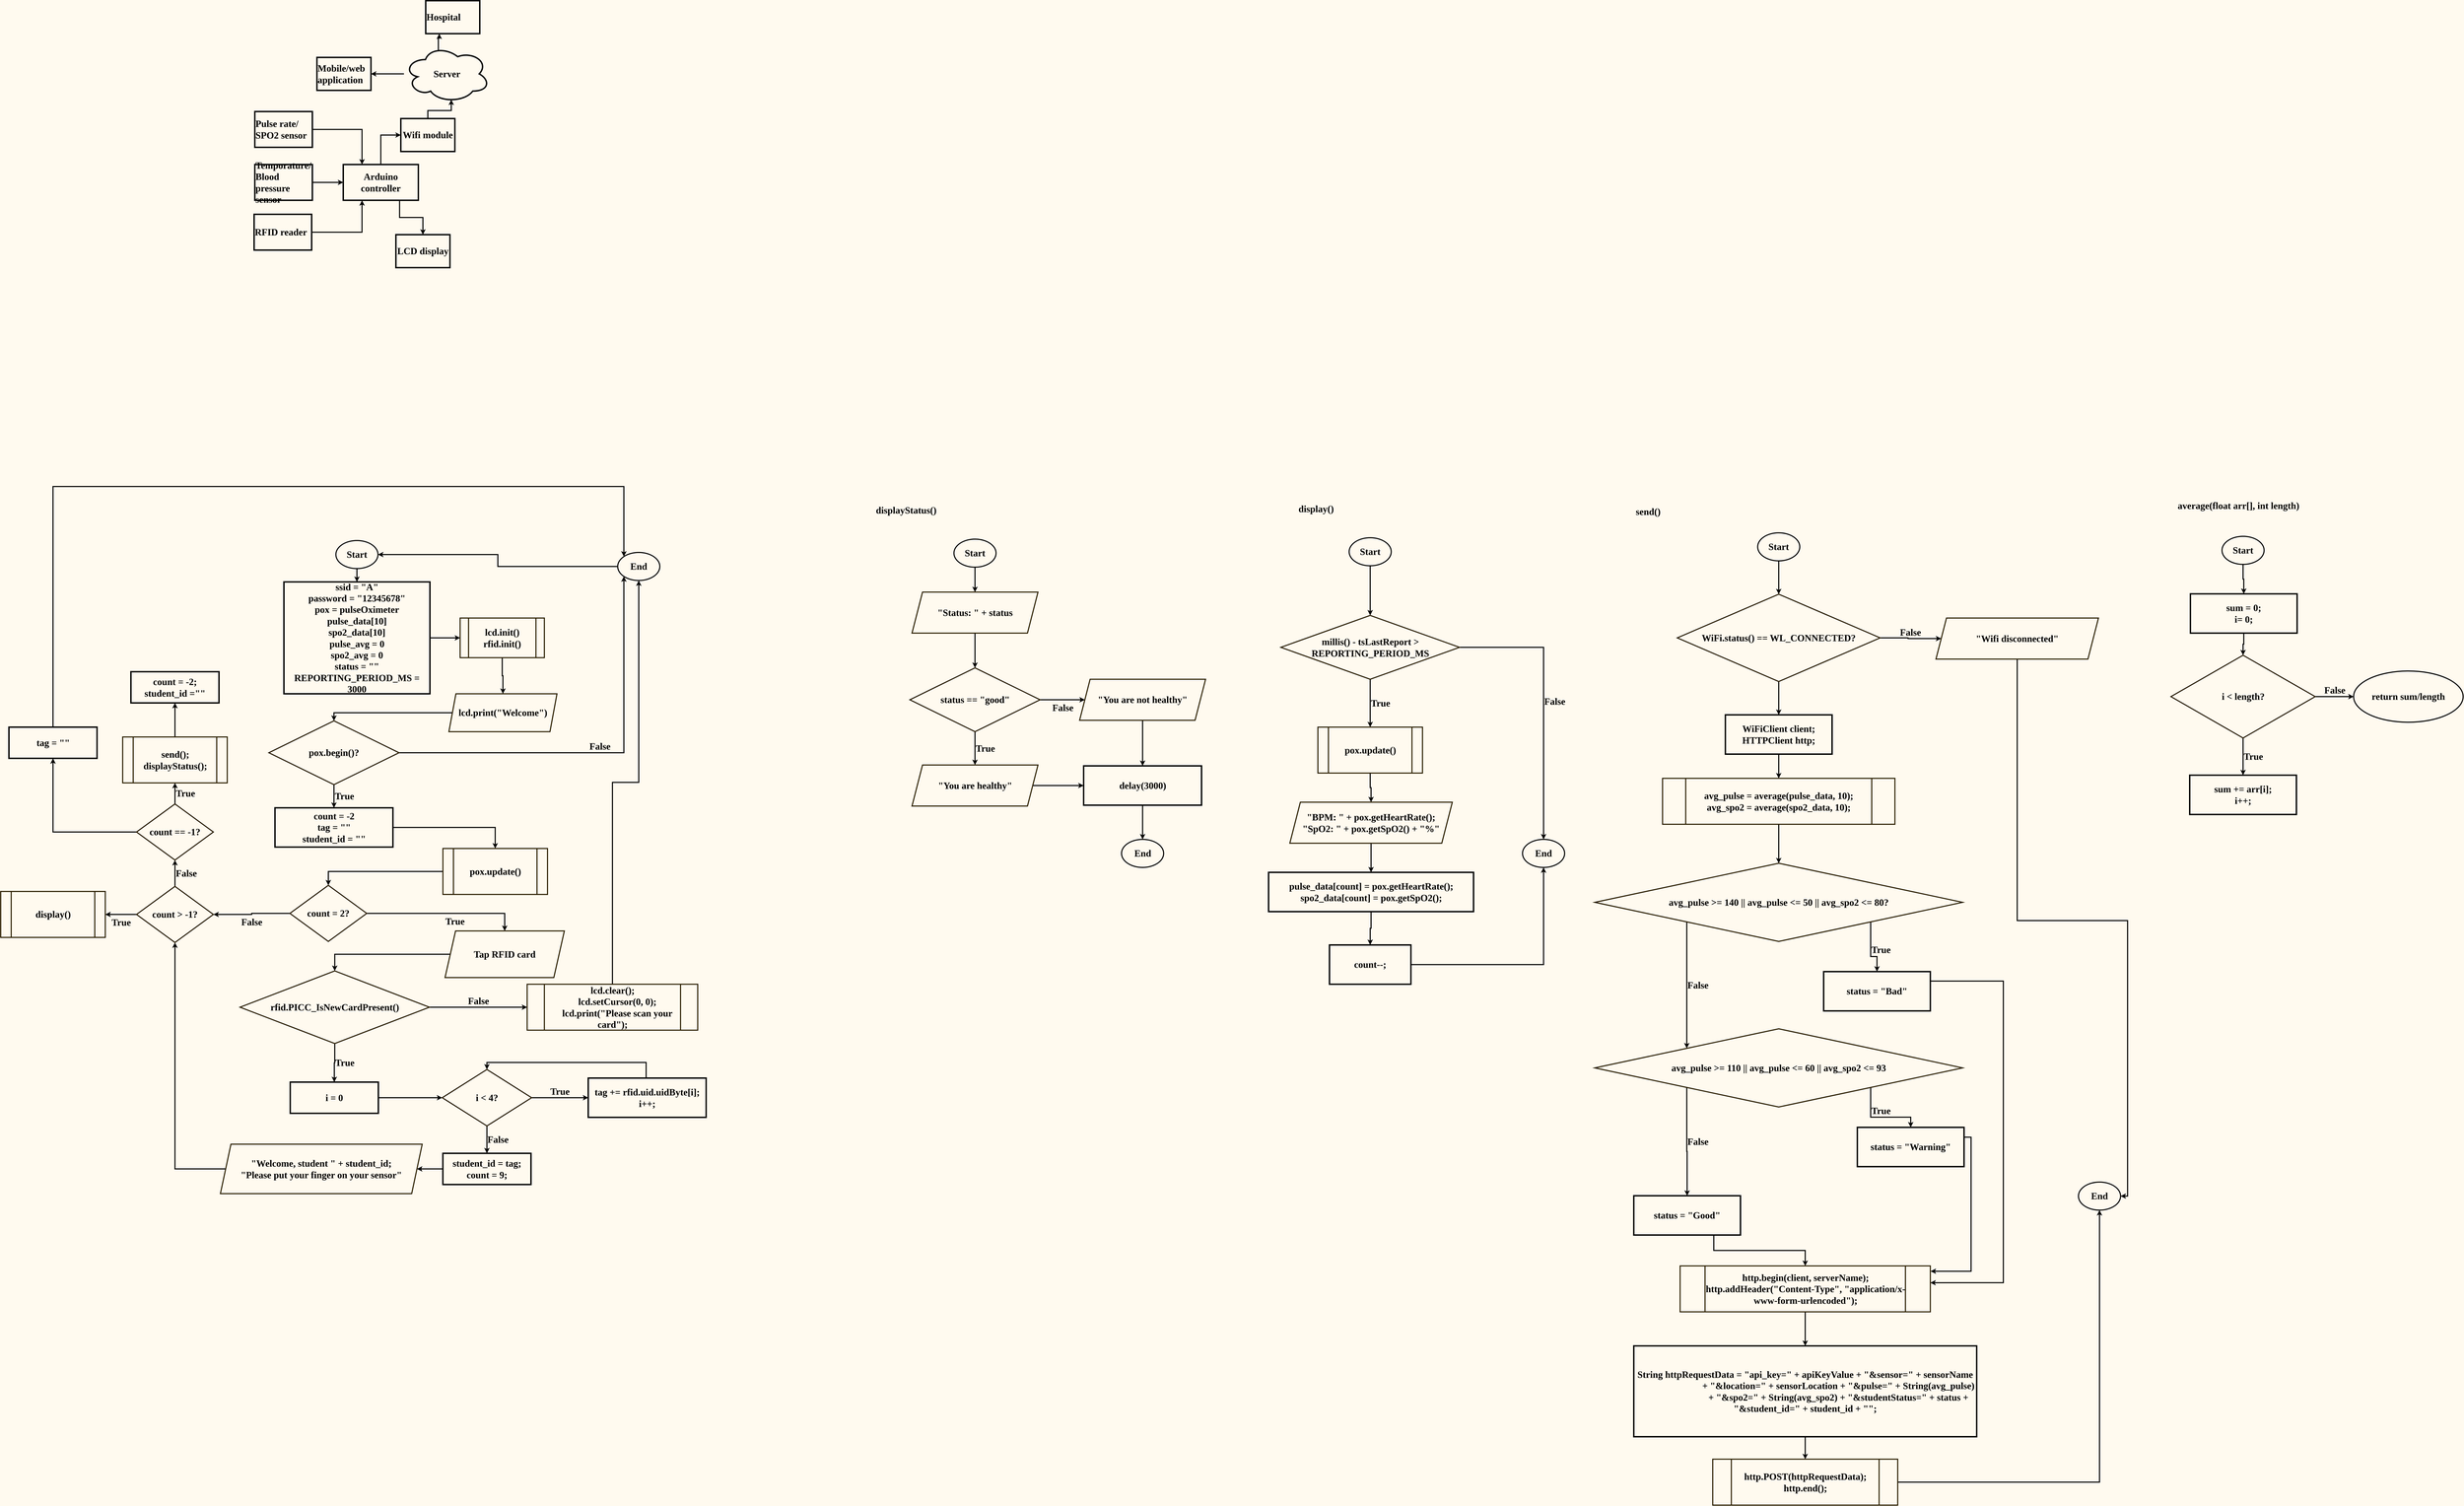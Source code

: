 <mxfile version="20.5.1" type="github">
  <diagram id="MGJxMbVjlbr7KXQ5UN1Q" name="Page-1">
    <mxGraphModel dx="3537" dy="3033" grid="0" gridSize="10" guides="1" tooltips="1" connect="1" arrows="1" fold="1" page="1" pageScale="1" pageWidth="850" pageHeight="1100" background="#FFFAEF" math="0" shadow="0">
      <root>
        <mxCell id="0" />
        <mxCell id="1" parent="0" />
        <mxCell id="DJ8g7D3eGbYBYhp7FH4V-6" style="edgeStyle=orthogonalEdgeStyle;rounded=0;orthogonalLoop=1;jettySize=auto;html=1;entryX=0.25;entryY=0;entryDx=0;entryDy=0;fontFamily=Space Grotesk;fontSource=https%3A%2F%2Ffonts.googleapis.com%2Fcss%3Ffamily%3DSpace%2BGrotesk;fontSize=27;strokeWidth=3;" parent="1" source="DJ8g7D3eGbYBYhp7FH4V-1" target="DJ8g7D3eGbYBYhp7FH4V-5" edge="1">
          <mxGeometry relative="1" as="geometry" />
        </mxCell>
        <mxCell id="DJ8g7D3eGbYBYhp7FH4V-1" value="Pulse rate/ SPO2 sensor" style="rounded=0;whiteSpace=wrap;html=1;fillColor=#FFFAEF;strokeWidth=4;fontFamily=Space Grotesk;fontSource=https%3A%2F%2Ffonts.googleapis.com%2Fcss%3Ffamily%3DSpace%2BGrotesk;fontSize=27;align=left;fontStyle=1" parent="1" vertex="1">
          <mxGeometry x="74" y="-349" width="164" height="102" as="geometry" />
        </mxCell>
        <mxCell id="DJ8g7D3eGbYBYhp7FH4V-7" style="edgeStyle=orthogonalEdgeStyle;rounded=0;orthogonalLoop=1;jettySize=auto;html=1;entryX=0;entryY=0.5;entryDx=0;entryDy=0;fontFamily=Space Grotesk;fontSource=https%3A%2F%2Ffonts.googleapis.com%2Fcss%3Ffamily%3DSpace%2BGrotesk;fontSize=27;strokeWidth=3;" parent="1" source="DJ8g7D3eGbYBYhp7FH4V-3" target="DJ8g7D3eGbYBYhp7FH4V-5" edge="1">
          <mxGeometry relative="1" as="geometry" />
        </mxCell>
        <mxCell id="DJ8g7D3eGbYBYhp7FH4V-3" value="Temporature/ Blood pressure sensor" style="rounded=0;whiteSpace=wrap;html=1;fillColor=#FFFAEF;strokeWidth=4;fontFamily=Space Grotesk;fontSource=https%3A%2F%2Ffonts.googleapis.com%2Fcss%3Ffamily%3DSpace%2BGrotesk;fontSize=27;align=left;fontStyle=1" parent="1" vertex="1">
          <mxGeometry x="74" y="-198" width="164" height="102" as="geometry" />
        </mxCell>
        <mxCell id="DJ8g7D3eGbYBYhp7FH4V-8" style="edgeStyle=orthogonalEdgeStyle;rounded=0;orthogonalLoop=1;jettySize=auto;html=1;entryX=0.25;entryY=1;entryDx=0;entryDy=0;fontFamily=Space Grotesk;fontSource=https%3A%2F%2Ffonts.googleapis.com%2Fcss%3Ffamily%3DSpace%2BGrotesk;fontSize=27;strokeWidth=3;" parent="1" source="DJ8g7D3eGbYBYhp7FH4V-4" target="DJ8g7D3eGbYBYhp7FH4V-5" edge="1">
          <mxGeometry relative="1" as="geometry" />
        </mxCell>
        <mxCell id="DJ8g7D3eGbYBYhp7FH4V-4" value="RFID reader" style="rounded=0;whiteSpace=wrap;html=1;fillColor=#FFFAEF;strokeWidth=4;fontFamily=Space Grotesk;fontSource=https%3A%2F%2Ffonts.googleapis.com%2Fcss%3Ffamily%3DSpace%2BGrotesk;fontSize=27;align=left;fontStyle=1" parent="1" vertex="1">
          <mxGeometry x="72" y="-56" width="164" height="102" as="geometry" />
        </mxCell>
        <mxCell id="DJ8g7D3eGbYBYhp7FH4V-10" style="edgeStyle=orthogonalEdgeStyle;rounded=0;orthogonalLoop=1;jettySize=auto;html=1;exitX=0.75;exitY=1;exitDx=0;exitDy=0;entryX=0.5;entryY=0;entryDx=0;entryDy=0;strokeWidth=3;fontFamily=Space Grotesk;fontSource=https%3A%2F%2Ffonts.googleapis.com%2Fcss%3Ffamily%3DSpace%2BGrotesk;fontSize=27;" parent="1" source="DJ8g7D3eGbYBYhp7FH4V-5" target="DJ8g7D3eGbYBYhp7FH4V-9" edge="1">
          <mxGeometry relative="1" as="geometry" />
        </mxCell>
        <mxCell id="DJ8g7D3eGbYBYhp7FH4V-12" style="edgeStyle=orthogonalEdgeStyle;rounded=0;orthogonalLoop=1;jettySize=auto;html=1;entryX=0;entryY=0.5;entryDx=0;entryDy=0;strokeWidth=3;fontFamily=Space Grotesk;fontSource=https%3A%2F%2Ffonts.googleapis.com%2Fcss%3Ffamily%3DSpace%2BGrotesk;fontSize=27;" parent="1" source="DJ8g7D3eGbYBYhp7FH4V-5" target="DJ8g7D3eGbYBYhp7FH4V-11" edge="1">
          <mxGeometry relative="1" as="geometry" />
        </mxCell>
        <mxCell id="DJ8g7D3eGbYBYhp7FH4V-5" value="Arduino controller" style="rounded=0;whiteSpace=wrap;html=1;fillColor=#FFFAEF;strokeWidth=4;fontFamily=Space Grotesk;fontSource=https%3A%2F%2Ffonts.googleapis.com%2Fcss%3Ffamily%3DSpace%2BGrotesk;fontSize=27;align=center;fontStyle=1" parent="1" vertex="1">
          <mxGeometry x="326" y="-198" width="214" height="102" as="geometry" />
        </mxCell>
        <mxCell id="DJ8g7D3eGbYBYhp7FH4V-9" value="LCD display" style="rounded=0;whiteSpace=wrap;html=1;fillColor=#FFFAEF;strokeWidth=4;fontFamily=Space Grotesk;fontSource=https%3A%2F%2Ffonts.googleapis.com%2Fcss%3Ffamily%3DSpace%2BGrotesk;fontSize=27;align=center;fontStyle=1" parent="1" vertex="1">
          <mxGeometry x="476" y="2" width="154" height="94" as="geometry" />
        </mxCell>
        <mxCell id="DJ8g7D3eGbYBYhp7FH4V-14" style="edgeStyle=orthogonalEdgeStyle;rounded=0;orthogonalLoop=1;jettySize=auto;html=1;entryX=0.55;entryY=0.95;entryDx=0;entryDy=0;entryPerimeter=0;strokeWidth=3;fontFamily=Space Grotesk;fontSource=https%3A%2F%2Ffonts.googleapis.com%2Fcss%3Ffamily%3DSpace%2BGrotesk;fontSize=27;" parent="1" source="DJ8g7D3eGbYBYhp7FH4V-11" target="DJ8g7D3eGbYBYhp7FH4V-13" edge="1">
          <mxGeometry relative="1" as="geometry" />
        </mxCell>
        <mxCell id="DJ8g7D3eGbYBYhp7FH4V-11" value="Wifi module" style="rounded=0;whiteSpace=wrap;html=1;fillColor=#FFFAEF;strokeWidth=4;fontFamily=Space Grotesk;fontSource=https%3A%2F%2Ffonts.googleapis.com%2Fcss%3Ffamily%3DSpace%2BGrotesk;fontSize=27;align=center;fontStyle=1" parent="1" vertex="1">
          <mxGeometry x="490" y="-329" width="154" height="94" as="geometry" />
        </mxCell>
        <mxCell id="DJ8g7D3eGbYBYhp7FH4V-16" style="edgeStyle=orthogonalEdgeStyle;rounded=0;orthogonalLoop=1;jettySize=auto;html=1;entryX=1;entryY=0.5;entryDx=0;entryDy=0;strokeWidth=3;fontFamily=Space Grotesk;fontSource=https%3A%2F%2Ffonts.googleapis.com%2Fcss%3Ffamily%3DSpace%2BGrotesk;fontSize=27;" parent="1" source="DJ8g7D3eGbYBYhp7FH4V-13" target="DJ8g7D3eGbYBYhp7FH4V-15" edge="1">
          <mxGeometry relative="1" as="geometry" />
        </mxCell>
        <mxCell id="DJ8g7D3eGbYBYhp7FH4V-19" style="edgeStyle=orthogonalEdgeStyle;rounded=0;orthogonalLoop=1;jettySize=auto;html=1;exitX=0.4;exitY=0.1;exitDx=0;exitDy=0;exitPerimeter=0;entryX=0.25;entryY=1;entryDx=0;entryDy=0;strokeWidth=3;fontFamily=Space Grotesk;fontSource=https%3A%2F%2Ffonts.googleapis.com%2Fcss%3Ffamily%3DSpace%2BGrotesk;fontSize=27;" parent="1" source="DJ8g7D3eGbYBYhp7FH4V-13" target="DJ8g7D3eGbYBYhp7FH4V-18" edge="1">
          <mxGeometry relative="1" as="geometry" />
        </mxCell>
        <mxCell id="DJ8g7D3eGbYBYhp7FH4V-13" value="Server" style="ellipse;shape=cloud;whiteSpace=wrap;html=1;strokeWidth=4;fontFamily=Space Grotesk;fontSource=https%3A%2F%2Ffonts.googleapis.com%2Fcss%3Ffamily%3DSpace%2BGrotesk;fontSize=27;fillColor=#FFFAEF;fontStyle=1" parent="1" vertex="1">
          <mxGeometry x="499" y="-538" width="245" height="163.33" as="geometry" />
        </mxCell>
        <mxCell id="DJ8g7D3eGbYBYhp7FH4V-15" value="Mobile/web application" style="rounded=0;whiteSpace=wrap;html=1;fillColor=#FFFAEF;strokeWidth=4;fontFamily=Space Grotesk;fontSource=https%3A%2F%2Ffonts.googleapis.com%2Fcss%3Ffamily%3DSpace%2BGrotesk;fontSize=27;align=left;fontStyle=1" parent="1" vertex="1">
          <mxGeometry x="251" y="-503.34" width="154" height="94" as="geometry" />
        </mxCell>
        <mxCell id="DJ8g7D3eGbYBYhp7FH4V-18" value="Hospital" style="rounded=0;whiteSpace=wrap;html=1;fillColor=#FFFAEF;strokeWidth=4;fontFamily=Space Grotesk;fontSource=https%3A%2F%2Ffonts.googleapis.com%2Fcss%3Ffamily%3DSpace%2BGrotesk;fontSize=27;align=left;fontStyle=1" parent="1" vertex="1">
          <mxGeometry x="561" y="-665" width="154" height="94" as="geometry" />
        </mxCell>
        <mxCell id="ZeVpuo8kQjR2G3YYarO5-6" style="edgeStyle=orthogonalEdgeStyle;rounded=0;orthogonalLoop=1;jettySize=auto;html=1;entryX=0.5;entryY=0;entryDx=0;entryDy=0;fontFamily=Space Grotesk;fontSource=https%3A%2F%2Ffonts.googleapis.com%2Fcss%3Ffamily%3DSpace%2BGrotesk;fontSize=27;strokeWidth=3;" parent="1" source="ZeVpuo8kQjR2G3YYarO5-1" target="ZeVpuo8kQjR2G3YYarO5-3" edge="1">
          <mxGeometry relative="1" as="geometry" />
        </mxCell>
        <mxCell id="ZeVpuo8kQjR2G3YYarO5-1" value="&lt;font face=&quot;Space Grotesk&quot; style=&quot;font-size: 27px;&quot;&gt;Start&lt;/font&gt;" style="ellipse;whiteSpace=wrap;html=1;fillColor=#FFFAEF;strokeWidth=3;fontSize=27;fontStyle=1" parent="1" vertex="1">
          <mxGeometry x="305" y="874" width="120" height="80" as="geometry" />
        </mxCell>
        <mxCell id="4AYZdTKbMCxme8TFbNy_-22" style="edgeStyle=orthogonalEdgeStyle;rounded=0;orthogonalLoop=1;jettySize=auto;html=1;entryX=1;entryY=0.5;entryDx=0;entryDy=0;labelBackgroundColor=none;strokeWidth=3;fontFamily=Space Grotesk;fontSource=https%3A%2F%2Ffonts.googleapis.com%2Fcss%3Ffamily%3DSpace%2BGrotesk;fontSize=27;" edge="1" parent="1" source="ZeVpuo8kQjR2G3YYarO5-2" target="ZeVpuo8kQjR2G3YYarO5-1">
          <mxGeometry relative="1" as="geometry" />
        </mxCell>
        <mxCell id="ZeVpuo8kQjR2G3YYarO5-2" value="&lt;font face=&quot;Space Grotesk&quot; style=&quot;font-size: 27px;&quot;&gt;End&lt;/font&gt;" style="ellipse;whiteSpace=wrap;html=1;fillColor=#FFFAEF;strokeWidth=3;fontSize=27;fontStyle=1" parent="1" vertex="1">
          <mxGeometry x="1108" y="908" width="120" height="80" as="geometry" />
        </mxCell>
        <mxCell id="ZeVpuo8kQjR2G3YYarO5-7" style="edgeStyle=orthogonalEdgeStyle;rounded=0;orthogonalLoop=1;jettySize=auto;html=1;entryX=0;entryY=0.5;entryDx=0;entryDy=0;strokeWidth=3;fontFamily=Space Grotesk;fontSource=https%3A%2F%2Ffonts.googleapis.com%2Fcss%3Ffamily%3DSpace%2BGrotesk;fontSize=27;" parent="1" source="ZeVpuo8kQjR2G3YYarO5-3" target="ZeVpuo8kQjR2G3YYarO5-17" edge="1">
          <mxGeometry relative="1" as="geometry" />
        </mxCell>
        <mxCell id="ZeVpuo8kQjR2G3YYarO5-3" value="ssid = &quot;A&quot;&lt;br style=&quot;font-size: 27px;&quot;&gt;password = &quot;12345678&quot;&lt;br style=&quot;font-size: 27px;&quot;&gt;pox = pulseOximeter&lt;br&gt;pulse_data[10]&lt;br&gt;spo2_data[10]&lt;br&gt;pulse_avg = 0&lt;br&gt;spo2_avg = 0&lt;br&gt;status = &quot;&quot;&lt;br&gt;REPORTING_PERIOD_MS = 3000" style="rounded=0;whiteSpace=wrap;html=1;fillColor=#FFFAEF;strokeWidth=4;fontFamily=Space Grotesk;fontSource=https%3A%2F%2Ffonts.googleapis.com%2Fcss%3Ffamily%3DSpace%2BGrotesk;fontSize=27;align=center;fontStyle=1" parent="1" vertex="1">
          <mxGeometry x="157" y="992" width="416" height="319" as="geometry" />
        </mxCell>
        <mxCell id="ZeVpuo8kQjR2G3YYarO5-14" style="edgeStyle=orthogonalEdgeStyle;rounded=0;orthogonalLoop=1;jettySize=auto;html=1;entryX=0.5;entryY=0;entryDx=0;entryDy=0;labelBackgroundColor=none;strokeWidth=3;fontFamily=Space Grotesk;fontSource=https%3A%2F%2Ffonts.googleapis.com%2Fcss%3Ffamily%3DSpace%2BGrotesk;fontSize=27;" parent="1" source="ZeVpuo8kQjR2G3YYarO5-4" target="ZeVpuo8kQjR2G3YYarO5-15" edge="1">
          <mxGeometry relative="1" as="geometry">
            <mxPoint x="367" y="1894" as="targetPoint" />
          </mxGeometry>
        </mxCell>
        <mxCell id="ZeVpuo8kQjR2G3YYarO5-4" value="count = -2&lt;br style=&quot;font-size: 27px;&quot;&gt;tag = &quot;&quot;&lt;br style=&quot;font-size: 27px;&quot;&gt;student_id = &quot;&quot;" style="rounded=0;whiteSpace=wrap;html=1;fillColor=#FFFAEF;strokeWidth=4;fontFamily=Space Grotesk;fontSource=https%3A%2F%2Ffonts.googleapis.com%2Fcss%3Ffamily%3DSpace%2BGrotesk;fontSize=27;align=center;fontStyle=1" parent="1" vertex="1">
          <mxGeometry x="131.5" y="1636" width="336" height="112" as="geometry" />
        </mxCell>
        <mxCell id="ZeVpuo8kQjR2G3YYarO5-8" value="False" style="edgeStyle=orthogonalEdgeStyle;rounded=0;orthogonalLoop=1;jettySize=auto;html=1;entryX=0;entryY=1;entryDx=0;entryDy=0;strokeWidth=3;fontFamily=Space Grotesk;fontSource=https%3A%2F%2Ffonts.googleapis.com%2Fcss%3Ffamily%3DSpace%2BGrotesk;fontSize=27;labelBackgroundColor=none;verticalAlign=bottom;fontStyle=1" parent="1" source="ZeVpuo8kQjR2G3YYarO5-5" target="ZeVpuo8kQjR2G3YYarO5-2" edge="1">
          <mxGeometry relative="1" as="geometry" />
        </mxCell>
        <mxCell id="ZeVpuo8kQjR2G3YYarO5-10" value="True" style="edgeStyle=orthogonalEdgeStyle;rounded=0;orthogonalLoop=1;jettySize=auto;html=1;entryX=0.5;entryY=0;entryDx=0;entryDy=0;labelBackgroundColor=none;strokeWidth=3;fontFamily=Space Grotesk;fontSource=https%3A%2F%2Ffonts.googleapis.com%2Fcss%3Ffamily%3DSpace%2BGrotesk;fontSize=27;labelPosition=right;verticalLabelPosition=middle;align=left;verticalAlign=middle;fontStyle=1" parent="1" source="ZeVpuo8kQjR2G3YYarO5-5" target="ZeVpuo8kQjR2G3YYarO5-4" edge="1">
          <mxGeometry relative="1" as="geometry" />
        </mxCell>
        <mxCell id="ZeVpuo8kQjR2G3YYarO5-5" value="pox.begin()?" style="rhombus;whiteSpace=wrap;html=1;strokeColor=#291D00;strokeWidth=3;fontFamily=Space Grotesk;fontSource=https%3A%2F%2Ffonts.googleapis.com%2Fcss%3Ffamily%3DSpace%2BGrotesk;fontSize=27;fillColor=#FFFAEF;fontStyle=1" parent="1" vertex="1">
          <mxGeometry x="114" y="1388" width="371" height="182" as="geometry" />
        </mxCell>
        <mxCell id="ZeVpuo8kQjR2G3YYarO5-12" style="edgeStyle=orthogonalEdgeStyle;rounded=0;orthogonalLoop=1;jettySize=auto;html=1;entryX=0.5;entryY=0;entryDx=0;entryDy=0;labelBackgroundColor=none;strokeWidth=3;fontFamily=Space Grotesk;fontSource=https%3A%2F%2Ffonts.googleapis.com%2Fcss%3Ffamily%3DSpace%2BGrotesk;fontSize=27;" parent="1" source="ZeVpuo8kQjR2G3YYarO5-11" target="ZeVpuo8kQjR2G3YYarO5-5" edge="1">
          <mxGeometry relative="1" as="geometry" />
        </mxCell>
        <mxCell id="ZeVpuo8kQjR2G3YYarO5-11" value="&lt;span style=&quot;font-size: 27px; font-weight: 700;&quot;&gt;lcd.print(&quot;Welcome&quot;)&lt;/span&gt;" style="shape=parallelogram;perimeter=parallelogramPerimeter;whiteSpace=wrap;html=1;fixedSize=1;strokeColor=#291D00;strokeWidth=3;fontFamily=Space Grotesk;fontSource=https%3A%2F%2Ffonts.googleapis.com%2Fcss%3Ffamily%3DSpace%2BGrotesk;fontSize=27;fillColor=#FFFAEF;" parent="1" vertex="1">
          <mxGeometry x="627" y="1311" width="308" height="108" as="geometry" />
        </mxCell>
        <mxCell id="ZeVpuo8kQjR2G3YYarO5-20" style="edgeStyle=orthogonalEdgeStyle;rounded=0;orthogonalLoop=1;jettySize=auto;html=1;entryX=0.5;entryY=0;entryDx=0;entryDy=0;labelBackgroundColor=none;strokeWidth=3;fontFamily=Space Grotesk;fontSource=https%3A%2F%2Ffonts.googleapis.com%2Fcss%3Ffamily%3DSpace%2BGrotesk;fontSize=27;" parent="1" source="ZeVpuo8kQjR2G3YYarO5-15" target="ZeVpuo8kQjR2G3YYarO5-19" edge="1">
          <mxGeometry relative="1" as="geometry" />
        </mxCell>
        <mxCell id="ZeVpuo8kQjR2G3YYarO5-15" value="&lt;span style=&quot;font-size: 27px; font-weight: 700;&quot;&gt;pox.update()&lt;/span&gt;" style="shape=process;whiteSpace=wrap;html=1;backgroundOutline=1;strokeColor=#291D00;strokeWidth=3;fontFamily=Space Grotesk;fontSource=https%3A%2F%2Ffonts.googleapis.com%2Fcss%3Ffamily%3DSpace%2BGrotesk;fontSize=27;fillColor=#FFFAEF;" parent="1" vertex="1">
          <mxGeometry x="610" y="1752" width="298" height="131" as="geometry" />
        </mxCell>
        <mxCell id="ZeVpuo8kQjR2G3YYarO5-18" style="edgeStyle=orthogonalEdgeStyle;rounded=0;orthogonalLoop=1;jettySize=auto;html=1;entryX=0.5;entryY=0;entryDx=0;entryDy=0;labelBackgroundColor=none;strokeWidth=3;fontFamily=Space Grotesk;fontSource=https%3A%2F%2Ffonts.googleapis.com%2Fcss%3Ffamily%3DSpace%2BGrotesk;fontSize=27;" parent="1" source="ZeVpuo8kQjR2G3YYarO5-17" target="ZeVpuo8kQjR2G3YYarO5-11" edge="1">
          <mxGeometry relative="1" as="geometry" />
        </mxCell>
        <mxCell id="ZeVpuo8kQjR2G3YYarO5-17" value="&lt;span style=&quot;font-size: 27px; font-weight: 700;&quot;&gt;lcd.init()&lt;/span&gt;&lt;br style=&quot;font-size: 27px; font-weight: 700;&quot;&gt;&lt;span style=&quot;font-size: 27px; font-weight: 700;&quot;&gt;rfid.init()&lt;/span&gt;" style="shape=process;whiteSpace=wrap;html=1;backgroundOutline=1;strokeColor=#291D00;strokeWidth=3;fontFamily=Space Grotesk;fontSource=https%3A%2F%2Ffonts.googleapis.com%2Fcss%3Ffamily%3DSpace%2BGrotesk;fontSize=27;fillColor=#FFFAEF;" parent="1" vertex="1">
          <mxGeometry x="659" y="1095" width="240" height="113" as="geometry" />
        </mxCell>
        <mxCell id="ZeVpuo8kQjR2G3YYarO5-22" value="True" style="edgeStyle=orthogonalEdgeStyle;rounded=0;orthogonalLoop=1;jettySize=auto;html=1;entryX=0.5;entryY=0;entryDx=0;entryDy=0;labelBackgroundColor=none;strokeWidth=3;fontFamily=Space Grotesk;fontSource=https%3A%2F%2Ffonts.googleapis.com%2Fcss%3Ffamily%3DSpace%2BGrotesk;fontSize=27;labelPosition=right;verticalLabelPosition=middle;align=left;verticalAlign=top;fontStyle=1" parent="1" source="ZeVpuo8kQjR2G3YYarO5-19" target="ZeVpuo8kQjR2G3YYarO5-26" edge="1">
          <mxGeometry relative="1" as="geometry" />
        </mxCell>
        <mxCell id="4AYZdTKbMCxme8TFbNy_-10" value="False" style="edgeStyle=orthogonalEdgeStyle;rounded=0;orthogonalLoop=1;jettySize=auto;html=1;entryX=1;entryY=0.5;entryDx=0;entryDy=0;labelBackgroundColor=none;strokeWidth=3;fontFamily=Space Grotesk;fontSource=https%3A%2F%2Ffonts.googleapis.com%2Fcss%3Ffamily%3DSpace%2BGrotesk;fontSize=27;verticalAlign=top;fontStyle=1" edge="1" parent="1" source="ZeVpuo8kQjR2G3YYarO5-19" target="4AYZdTKbMCxme8TFbNy_-9">
          <mxGeometry relative="1" as="geometry" />
        </mxCell>
        <mxCell id="ZeVpuo8kQjR2G3YYarO5-19" value="count = 2?" style="rhombus;whiteSpace=wrap;html=1;strokeColor=#291D00;strokeWidth=3;fontFamily=Space Grotesk;fontSource=https%3A%2F%2Ffonts.googleapis.com%2Fcss%3Ffamily%3DSpace%2BGrotesk;fontSize=27;fillColor=#FFFAEF;fontStyle=1" parent="1" vertex="1">
          <mxGeometry x="174" y="1857" width="219" height="160" as="geometry" />
        </mxCell>
        <mxCell id="ZeVpuo8kQjR2G3YYarO5-24" value="False" style="edgeStyle=orthogonalEdgeStyle;rounded=0;orthogonalLoop=1;jettySize=auto;html=1;entryX=0;entryY=0.5;entryDx=0;entryDy=0;labelBackgroundColor=none;strokeWidth=3;fontFamily=Space Grotesk;fontSource=https%3A%2F%2Ffonts.googleapis.com%2Fcss%3Ffamily%3DSpace%2BGrotesk;fontSize=27;verticalAlign=bottom;fontStyle=1" parent="1" source="ZeVpuo8kQjR2G3YYarO5-21" target="ZeVpuo8kQjR2G3YYarO5-23" edge="1">
          <mxGeometry relative="1" as="geometry" />
        </mxCell>
        <mxCell id="ZeVpuo8kQjR2G3YYarO5-29" value="True" style="edgeStyle=orthogonalEdgeStyle;rounded=0;orthogonalLoop=1;jettySize=auto;html=1;entryX=0.5;entryY=0;entryDx=0;entryDy=0;labelBackgroundColor=none;strokeWidth=3;fontFamily=Space Grotesk;fontSource=https%3A%2F%2Ffonts.googleapis.com%2Fcss%3Ffamily%3DSpace%2BGrotesk;fontSize=27;labelPosition=right;verticalLabelPosition=middle;align=left;verticalAlign=middle;fontStyle=1" parent="1" source="ZeVpuo8kQjR2G3YYarO5-21" target="ZeVpuo8kQjR2G3YYarO5-28" edge="1">
          <mxGeometry relative="1" as="geometry" />
        </mxCell>
        <mxCell id="ZeVpuo8kQjR2G3YYarO5-21" value="rfid.PICC_IsNewCardPresent()" style="rhombus;whiteSpace=wrap;html=1;strokeColor=#291D00;strokeWidth=3;fontFamily=Space Grotesk;fontSource=https%3A%2F%2Ffonts.googleapis.com%2Fcss%3Ffamily%3DSpace%2BGrotesk;fontSize=27;fillColor=#FFFAEF;fontStyle=1" parent="1" vertex="1">
          <mxGeometry x="32" y="2101" width="539.5" height="207" as="geometry" />
        </mxCell>
        <mxCell id="ZeVpuo8kQjR2G3YYarO5-25" style="edgeStyle=orthogonalEdgeStyle;rounded=0;orthogonalLoop=1;jettySize=auto;html=1;entryX=0.5;entryY=1;entryDx=0;entryDy=0;labelBackgroundColor=none;strokeWidth=3;fontFamily=Space Grotesk;fontSource=https%3A%2F%2Ffonts.googleapis.com%2Fcss%3Ffamily%3DSpace%2BGrotesk;fontSize=27;" parent="1" source="ZeVpuo8kQjR2G3YYarO5-23" target="ZeVpuo8kQjR2G3YYarO5-2" edge="1">
          <mxGeometry relative="1" as="geometry" />
        </mxCell>
        <mxCell id="ZeVpuo8kQjR2G3YYarO5-23" value="&lt;div style=&quot;font-size: 27px;&quot;&gt;&lt;span style=&quot;font-size: 27px;&quot;&gt;&lt;b style=&quot;font-size: 27px;&quot;&gt;lcd.clear();&lt;/b&gt;&lt;/span&gt;&lt;/div&gt;&lt;div style=&quot;font-size: 27px;&quot;&gt;&lt;span style=&quot;font-size: 27px;&quot;&gt;&lt;b style=&quot;font-size: 27px;&quot;&gt;&amp;nbsp; &amp;nbsp; lcd.setCursor(0, 0);&lt;/b&gt;&lt;/span&gt;&lt;/div&gt;&lt;div style=&quot;font-size: 27px;&quot;&gt;&lt;span style=&quot;font-size: 27px;&quot;&gt;&lt;b style=&quot;font-size: 27px;&quot;&gt;&amp;nbsp; &amp;nbsp; lcd.print(&quot;Please scan your card&quot;);&lt;/b&gt;&lt;/span&gt;&lt;/div&gt;" style="shape=process;whiteSpace=wrap;html=1;backgroundOutline=1;strokeColor=#291D00;strokeWidth=3;fontFamily=Space Grotesk;fontSource=https%3A%2F%2Ffonts.googleapis.com%2Fcss%3Ffamily%3DSpace%2BGrotesk;fontSize=27;fillColor=#FFFAEF;" parent="1" vertex="1">
          <mxGeometry x="850" y="2139" width="486" height="131" as="geometry" />
        </mxCell>
        <mxCell id="ZeVpuo8kQjR2G3YYarO5-27" style="edgeStyle=orthogonalEdgeStyle;rounded=0;orthogonalLoop=1;jettySize=auto;html=1;entryX=0.5;entryY=0;entryDx=0;entryDy=0;labelBackgroundColor=none;strokeWidth=3;fontFamily=Space Grotesk;fontSource=https%3A%2F%2Ffonts.googleapis.com%2Fcss%3Ffamily%3DSpace%2BGrotesk;fontSize=27;" parent="1" source="ZeVpuo8kQjR2G3YYarO5-26" target="ZeVpuo8kQjR2G3YYarO5-21" edge="1">
          <mxGeometry relative="1" as="geometry" />
        </mxCell>
        <mxCell id="ZeVpuo8kQjR2G3YYarO5-26" value="Tap RFID card" style="shape=parallelogram;perimeter=parallelogramPerimeter;whiteSpace=wrap;html=1;fixedSize=1;strokeColor=#291D00;strokeWidth=3;fontFamily=Space Grotesk;fontSource=https%3A%2F%2Ffonts.googleapis.com%2Fcss%3Ffamily%3DSpace%2BGrotesk;fontSize=27;fillColor=#FFFAEF;size=30.0;fontStyle=1" parent="1" vertex="1">
          <mxGeometry x="616" y="1987" width="340" height="133" as="geometry" />
        </mxCell>
        <mxCell id="ZeVpuo8kQjR2G3YYarO5-32" style="edgeStyle=orthogonalEdgeStyle;rounded=0;orthogonalLoop=1;jettySize=auto;html=1;entryX=0;entryY=0.5;entryDx=0;entryDy=0;labelBackgroundColor=none;strokeWidth=3;fontFamily=Space Grotesk;fontSource=https%3A%2F%2Ffonts.googleapis.com%2Fcss%3Ffamily%3DSpace%2BGrotesk;fontSize=27;" parent="1" source="ZeVpuo8kQjR2G3YYarO5-28" target="ZeVpuo8kQjR2G3YYarO5-30" edge="1">
          <mxGeometry relative="1" as="geometry" />
        </mxCell>
        <mxCell id="ZeVpuo8kQjR2G3YYarO5-28" value="i = 0" style="rounded=0;whiteSpace=wrap;html=1;fillColor=#FFFAEF;strokeWidth=4;fontFamily=Space Grotesk;fontSource=https%3A%2F%2Ffonts.googleapis.com%2Fcss%3Ffamily%3DSpace%2BGrotesk;fontSize=27;align=center;fontStyle=1" parent="1" vertex="1">
          <mxGeometry x="175" y="2418" width="251" height="89" as="geometry" />
        </mxCell>
        <mxCell id="4AYZdTKbMCxme8TFbNy_-3" value="True" style="edgeStyle=orthogonalEdgeStyle;rounded=0;orthogonalLoop=1;jettySize=auto;html=1;entryX=0;entryY=0.5;entryDx=0;entryDy=0;strokeWidth=3;fontFamily=Space Grotesk;fontSource=https%3A%2F%2Ffonts.googleapis.com%2Fcss%3Ffamily%3DSpace%2BGrotesk;fontSize=27;labelBackgroundColor=none;verticalAlign=bottom;fontStyle=1" edge="1" parent="1" source="ZeVpuo8kQjR2G3YYarO5-30" target="4AYZdTKbMCxme8TFbNy_-2">
          <mxGeometry relative="1" as="geometry" />
        </mxCell>
        <mxCell id="4AYZdTKbMCxme8TFbNy_-6" value="False" style="edgeStyle=orthogonalEdgeStyle;rounded=0;orthogonalLoop=1;jettySize=auto;html=1;entryX=0.5;entryY=0;entryDx=0;entryDy=0;labelBackgroundColor=none;strokeWidth=3;fontFamily=Space Grotesk;fontSource=https%3A%2F%2Ffonts.googleapis.com%2Fcss%3Ffamily%3DSpace%2BGrotesk;fontSize=27;fontStyle=1;labelPosition=right;verticalLabelPosition=middle;align=left;verticalAlign=middle;" edge="1" parent="1" source="ZeVpuo8kQjR2G3YYarO5-30" target="4AYZdTKbMCxme8TFbNy_-5">
          <mxGeometry relative="1" as="geometry" />
        </mxCell>
        <mxCell id="ZeVpuo8kQjR2G3YYarO5-30" value="i &amp;lt; 4?" style="rhombus;whiteSpace=wrap;html=1;strokeColor=#291D00;strokeWidth=3;fontFamily=Space Grotesk;fontSource=https%3A%2F%2Ffonts.googleapis.com%2Fcss%3Ffamily%3DSpace%2BGrotesk;fontSize=27;fillColor=#FFFAEF;fontStyle=1" parent="1" vertex="1">
          <mxGeometry x="608" y="2382" width="254.75" height="161" as="geometry" />
        </mxCell>
        <mxCell id="4AYZdTKbMCxme8TFbNy_-4" style="edgeStyle=orthogonalEdgeStyle;rounded=0;orthogonalLoop=1;jettySize=auto;html=1;entryX=0.5;entryY=0;entryDx=0;entryDy=0;labelBackgroundColor=none;strokeWidth=3;fontFamily=Space Grotesk;fontSource=https%3A%2F%2Ffonts.googleapis.com%2Fcss%3Ffamily%3DSpace%2BGrotesk;fontSize=27;" edge="1" parent="1" source="4AYZdTKbMCxme8TFbNy_-2" target="ZeVpuo8kQjR2G3YYarO5-30">
          <mxGeometry relative="1" as="geometry">
            <Array as="points">
              <mxPoint x="1189" y="2362" />
              <mxPoint x="735" y="2362" />
            </Array>
          </mxGeometry>
        </mxCell>
        <mxCell id="4AYZdTKbMCxme8TFbNy_-2" value="tag += rfid.uid.uidByte[i];&lt;br&gt;i++;" style="rounded=0;whiteSpace=wrap;html=1;fillColor=#FFFAEF;strokeWidth=4;fontFamily=Space Grotesk;fontSource=https%3A%2F%2Ffonts.googleapis.com%2Fcss%3Ffamily%3DSpace%2BGrotesk;fontSize=27;align=center;fontStyle=1" vertex="1" parent="1">
          <mxGeometry x="1024" y="2406.5" width="336" height="112" as="geometry" />
        </mxCell>
        <mxCell id="4AYZdTKbMCxme8TFbNy_-8" style="edgeStyle=orthogonalEdgeStyle;rounded=0;orthogonalLoop=1;jettySize=auto;html=1;entryX=1;entryY=0.5;entryDx=0;entryDy=0;labelBackgroundColor=none;strokeWidth=3;fontFamily=Space Grotesk;fontSource=https%3A%2F%2Ffonts.googleapis.com%2Fcss%3Ffamily%3DSpace%2BGrotesk;fontSize=27;" edge="1" parent="1" source="4AYZdTKbMCxme8TFbNy_-5" target="4AYZdTKbMCxme8TFbNy_-7">
          <mxGeometry relative="1" as="geometry" />
        </mxCell>
        <mxCell id="4AYZdTKbMCxme8TFbNy_-5" value="&lt;div&gt;student_id = tag;&lt;/div&gt;&lt;div&gt;&lt;span style=&quot;background-color: initial;&quot;&gt;count = 9;&lt;/span&gt;&lt;/div&gt;" style="rounded=0;whiteSpace=wrap;html=1;fillColor=#FFFAEF;strokeWidth=4;fontFamily=Space Grotesk;fontSource=https%3A%2F%2Ffonts.googleapis.com%2Fcss%3Ffamily%3DSpace%2BGrotesk;fontSize=27;align=center;fontStyle=1" vertex="1" parent="1">
          <mxGeometry x="609.88" y="2621" width="251" height="89" as="geometry" />
        </mxCell>
        <mxCell id="4AYZdTKbMCxme8TFbNy_-19" style="edgeStyle=orthogonalEdgeStyle;rounded=0;orthogonalLoop=1;jettySize=auto;html=1;entryX=0.5;entryY=1;entryDx=0;entryDy=0;labelBackgroundColor=none;strokeWidth=3;fontFamily=Space Grotesk;fontSource=https%3A%2F%2Ffonts.googleapis.com%2Fcss%3Ffamily%3DSpace%2BGrotesk;fontSize=27;" edge="1" parent="1" source="4AYZdTKbMCxme8TFbNy_-7" target="4AYZdTKbMCxme8TFbNy_-9">
          <mxGeometry relative="1" as="geometry" />
        </mxCell>
        <mxCell id="4AYZdTKbMCxme8TFbNy_-7" value="&quot;Welcome, student &quot; + student_id;&lt;br&gt;&quot;Please put your finger on your sensor&quot;" style="shape=parallelogram;perimeter=parallelogramPerimeter;whiteSpace=wrap;html=1;fixedSize=1;strokeColor=#291D00;strokeWidth=3;fontFamily=Space Grotesk;fontSource=https%3A%2F%2Ffonts.googleapis.com%2Fcss%3Ffamily%3DSpace%2BGrotesk;fontSize=27;fillColor=#FFFAEF;size=30.0;fontStyle=1" vertex="1" parent="1">
          <mxGeometry x="-24" y="2595" width="575" height="141" as="geometry" />
        </mxCell>
        <mxCell id="4AYZdTKbMCxme8TFbNy_-12" value="False" style="edgeStyle=orthogonalEdgeStyle;rounded=0;orthogonalLoop=1;jettySize=auto;html=1;labelBackgroundColor=none;strokeWidth=3;fontFamily=Space Grotesk;fontSource=https%3A%2F%2Ffonts.googleapis.com%2Fcss%3Ffamily%3DSpace%2BGrotesk;fontSize=27;labelPosition=right;verticalLabelPosition=middle;align=left;verticalAlign=middle;fontStyle=1" edge="1" parent="1" source="4AYZdTKbMCxme8TFbNy_-9" target="4AYZdTKbMCxme8TFbNy_-11">
          <mxGeometry relative="1" as="geometry" />
        </mxCell>
        <mxCell id="4AYZdTKbMCxme8TFbNy_-16" value="True" style="edgeStyle=orthogonalEdgeStyle;rounded=0;orthogonalLoop=1;jettySize=auto;html=1;entryX=1;entryY=0.5;entryDx=0;entryDy=0;labelBackgroundColor=none;strokeWidth=3;fontFamily=Space Grotesk;fontSource=https%3A%2F%2Ffonts.googleapis.com%2Fcss%3Ffamily%3DSpace%2BGrotesk;fontSize=27;verticalAlign=top;fontStyle=1" edge="1" parent="1" source="4AYZdTKbMCxme8TFbNy_-9" target="4AYZdTKbMCxme8TFbNy_-15">
          <mxGeometry relative="1" as="geometry" />
        </mxCell>
        <mxCell id="4AYZdTKbMCxme8TFbNy_-9" value="count &amp;gt; -1?" style="rhombus;whiteSpace=wrap;html=1;strokeColor=#291D00;strokeWidth=3;fontFamily=Space Grotesk;fontSource=https%3A%2F%2Ffonts.googleapis.com%2Fcss%3Ffamily%3DSpace%2BGrotesk;fontSize=27;fillColor=#FFFAEF;fontStyle=1" vertex="1" parent="1">
          <mxGeometry x="-263" y="1860" width="219" height="160" as="geometry" />
        </mxCell>
        <mxCell id="4AYZdTKbMCxme8TFbNy_-14" value="True" style="edgeStyle=orthogonalEdgeStyle;rounded=0;orthogonalLoop=1;jettySize=auto;html=1;entryX=0.5;entryY=1;entryDx=0;entryDy=0;labelBackgroundColor=none;strokeWidth=3;fontFamily=Space Grotesk;fontSource=https%3A%2F%2Ffonts.googleapis.com%2Fcss%3Ffamily%3DSpace%2BGrotesk;fontSize=27;labelPosition=right;verticalLabelPosition=middle;align=left;verticalAlign=middle;fontStyle=1" edge="1" parent="1" source="4AYZdTKbMCxme8TFbNy_-11" target="4AYZdTKbMCxme8TFbNy_-13">
          <mxGeometry relative="1" as="geometry" />
        </mxCell>
        <mxCell id="4AYZdTKbMCxme8TFbNy_-21" style="edgeStyle=orthogonalEdgeStyle;rounded=0;orthogonalLoop=1;jettySize=auto;html=1;entryX=0.5;entryY=1;entryDx=0;entryDy=0;labelBackgroundColor=none;strokeWidth=3;fontFamily=Space Grotesk;fontSource=https%3A%2F%2Ffonts.googleapis.com%2Fcss%3Ffamily%3DSpace%2BGrotesk;fontSize=27;" edge="1" parent="1" source="4AYZdTKbMCxme8TFbNy_-11" target="4AYZdTKbMCxme8TFbNy_-20">
          <mxGeometry relative="1" as="geometry" />
        </mxCell>
        <mxCell id="4AYZdTKbMCxme8TFbNy_-11" value="count == -1?" style="rhombus;whiteSpace=wrap;html=1;strokeColor=#291D00;strokeWidth=3;fontFamily=Space Grotesk;fontSource=https%3A%2F%2Ffonts.googleapis.com%2Fcss%3Ffamily%3DSpace%2BGrotesk;fontSize=27;fillColor=#FFFAEF;fontStyle=1" vertex="1" parent="1">
          <mxGeometry x="-263" y="1625" width="219" height="160" as="geometry" />
        </mxCell>
        <mxCell id="4AYZdTKbMCxme8TFbNy_-18" style="edgeStyle=orthogonalEdgeStyle;rounded=0;orthogonalLoop=1;jettySize=auto;html=1;entryX=0.5;entryY=1;entryDx=0;entryDy=0;labelBackgroundColor=none;strokeWidth=3;fontFamily=Space Grotesk;fontSource=https%3A%2F%2Ffonts.googleapis.com%2Fcss%3Ffamily%3DSpace%2BGrotesk;fontSize=27;" edge="1" parent="1" source="4AYZdTKbMCxme8TFbNy_-13" target="4AYZdTKbMCxme8TFbNy_-17">
          <mxGeometry relative="1" as="geometry" />
        </mxCell>
        <mxCell id="4AYZdTKbMCxme8TFbNy_-13" value="&lt;span style=&quot;font-size: 27px; font-weight: 700;&quot;&gt;send();&lt;br&gt;displayStatus();&lt;br&gt;&lt;/span&gt;" style="shape=process;whiteSpace=wrap;html=1;backgroundOutline=1;strokeColor=#291D00;strokeWidth=3;fontFamily=Space Grotesk;fontSource=https%3A%2F%2Ffonts.googleapis.com%2Fcss%3Ffamily%3DSpace%2BGrotesk;fontSize=27;fillColor=#FFFAEF;" vertex="1" parent="1">
          <mxGeometry x="-302.5" y="1434" width="298" height="131" as="geometry" />
        </mxCell>
        <mxCell id="4AYZdTKbMCxme8TFbNy_-15" value="&lt;span style=&quot;font-size: 27px; font-weight: 700;&quot;&gt;display()&lt;/span&gt;" style="shape=process;whiteSpace=wrap;html=1;backgroundOutline=1;strokeColor=#291D00;strokeWidth=3;fontFamily=Space Grotesk;fontSource=https%3A%2F%2Ffonts.googleapis.com%2Fcss%3Ffamily%3DSpace%2BGrotesk;fontSize=27;fillColor=#FFFAEF;" vertex="1" parent="1">
          <mxGeometry x="-650" y="1874.5" width="298" height="131" as="geometry" />
        </mxCell>
        <mxCell id="4AYZdTKbMCxme8TFbNy_-17" value="count = -2;&lt;br&gt;student_id =&quot;&quot;" style="rounded=0;whiteSpace=wrap;html=1;fillColor=#FFFAEF;strokeWidth=4;fontFamily=Space Grotesk;fontSource=https%3A%2F%2Ffonts.googleapis.com%2Fcss%3Ffamily%3DSpace%2BGrotesk;fontSize=27;align=center;fontStyle=1" vertex="1" parent="1">
          <mxGeometry x="-279" y="1248" width="251" height="89" as="geometry" />
        </mxCell>
        <mxCell id="4AYZdTKbMCxme8TFbNy_-45" style="edgeStyle=orthogonalEdgeStyle;rounded=0;orthogonalLoop=1;jettySize=auto;html=1;entryX=0;entryY=0;entryDx=0;entryDy=0;labelBackgroundColor=none;strokeWidth=3;fontFamily=Space Grotesk;fontSource=https%3A%2F%2Ffonts.googleapis.com%2Fcss%3Ffamily%3DSpace%2BGrotesk;fontSize=27;" edge="1" parent="1" source="4AYZdTKbMCxme8TFbNy_-20" target="ZeVpuo8kQjR2G3YYarO5-2">
          <mxGeometry relative="1" as="geometry">
            <Array as="points">
              <mxPoint x="-501" y="720" />
              <mxPoint x="1126" y="720" />
            </Array>
          </mxGeometry>
        </mxCell>
        <mxCell id="4AYZdTKbMCxme8TFbNy_-20" value="tag = &quot;&quot;" style="rounded=0;whiteSpace=wrap;html=1;fillColor=#FFFAEF;strokeWidth=4;fontFamily=Space Grotesk;fontSource=https%3A%2F%2Ffonts.googleapis.com%2Fcss%3Ffamily%3DSpace%2BGrotesk;fontSize=27;align=center;fontStyle=1" vertex="1" parent="1">
          <mxGeometry x="-626.5" y="1406" width="251" height="89" as="geometry" />
        </mxCell>
        <mxCell id="4AYZdTKbMCxme8TFbNy_-32" style="edgeStyle=orthogonalEdgeStyle;rounded=0;orthogonalLoop=1;jettySize=auto;html=1;entryX=0.5;entryY=0;entryDx=0;entryDy=0;labelBackgroundColor=none;strokeWidth=3;fontFamily=Space Grotesk;fontSource=https%3A%2F%2Ffonts.googleapis.com%2Fcss%3Ffamily%3DSpace%2BGrotesk;fontSize=27;" edge="1" parent="1" source="4AYZdTKbMCxme8TFbNy_-24" target="4AYZdTKbMCxme8TFbNy_-31">
          <mxGeometry relative="1" as="geometry" />
        </mxCell>
        <mxCell id="4AYZdTKbMCxme8TFbNy_-24" value="&lt;font face=&quot;Space Grotesk&quot; style=&quot;font-size: 27px;&quot;&gt;Start&lt;/font&gt;" style="ellipse;whiteSpace=wrap;html=1;fillColor=#FFFAEF;strokeWidth=3;fontSize=27;fontStyle=1" vertex="1" parent="1">
          <mxGeometry x="2066" y="870" width="120" height="80" as="geometry" />
        </mxCell>
        <mxCell id="4AYZdTKbMCxme8TFbNy_-25" value="&lt;font face=&quot;Space Grotesk&quot; style=&quot;font-size: 27px;&quot;&gt;End&lt;/font&gt;" style="ellipse;whiteSpace=wrap;html=1;fillColor=#FFFAEF;strokeWidth=3;fontSize=27;fontStyle=1" vertex="1" parent="1">
          <mxGeometry x="2543.5" y="1726" width="120" height="80" as="geometry" />
        </mxCell>
        <mxCell id="4AYZdTKbMCxme8TFbNy_-26" value="displayStatus()" style="text;html=1;strokeColor=none;fillColor=none;align=center;verticalAlign=middle;whiteSpace=wrap;rounded=0;fontFamily=Space Grotesk;fontSource=https%3A%2F%2Ffonts.googleapis.com%2Fcss%3Ffamily%3DSpace%2BGrotesk;fontSize=27;fontStyle=1" vertex="1" parent="1">
          <mxGeometry x="1831" y="738" width="198" height="99" as="geometry" />
        </mxCell>
        <mxCell id="4AYZdTKbMCxme8TFbNy_-36" value="True" style="edgeStyle=orthogonalEdgeStyle;rounded=0;orthogonalLoop=1;jettySize=auto;html=1;entryX=0.5;entryY=0;entryDx=0;entryDy=0;labelBackgroundColor=none;strokeWidth=3;fontFamily=Space Grotesk;fontSource=https%3A%2F%2Ffonts.googleapis.com%2Fcss%3Ffamily%3DSpace%2BGrotesk;fontSize=27;fontStyle=1;labelPosition=right;verticalLabelPosition=middle;align=left;verticalAlign=middle;" edge="1" parent="1" source="4AYZdTKbMCxme8TFbNy_-30" target="4AYZdTKbMCxme8TFbNy_-34">
          <mxGeometry relative="1" as="geometry" />
        </mxCell>
        <mxCell id="4AYZdTKbMCxme8TFbNy_-37" value="False" style="edgeStyle=orthogonalEdgeStyle;rounded=0;orthogonalLoop=1;jettySize=auto;html=1;entryX=0;entryY=0.5;entryDx=0;entryDy=0;labelBackgroundColor=none;strokeWidth=3;fontFamily=Space Grotesk;fontSource=https%3A%2F%2Ffonts.googleapis.com%2Fcss%3Ffamily%3DSpace%2BGrotesk;fontSize=27;fontStyle=1;verticalAlign=top;" edge="1" parent="1" source="4AYZdTKbMCxme8TFbNy_-30" target="4AYZdTKbMCxme8TFbNy_-35">
          <mxGeometry relative="1" as="geometry" />
        </mxCell>
        <mxCell id="4AYZdTKbMCxme8TFbNy_-30" value="status == &quot;good&quot;" style="rhombus;whiteSpace=wrap;html=1;strokeColor=#291D00;strokeWidth=3;fontFamily=Space Grotesk;fontSource=https%3A%2F%2Ffonts.googleapis.com%2Fcss%3Ffamily%3DSpace%2BGrotesk;fontSize=27;fillColor=#FFFAEF;fontStyle=1" vertex="1" parent="1">
          <mxGeometry x="1940.5" y="1237" width="371" height="182" as="geometry" />
        </mxCell>
        <mxCell id="4AYZdTKbMCxme8TFbNy_-33" style="edgeStyle=orthogonalEdgeStyle;rounded=0;orthogonalLoop=1;jettySize=auto;html=1;entryX=0.5;entryY=0;entryDx=0;entryDy=0;labelBackgroundColor=none;strokeWidth=3;fontFamily=Space Grotesk;fontSource=https%3A%2F%2Ffonts.googleapis.com%2Fcss%3Ffamily%3DSpace%2BGrotesk;fontSize=27;" edge="1" parent="1" source="4AYZdTKbMCxme8TFbNy_-31" target="4AYZdTKbMCxme8TFbNy_-30">
          <mxGeometry relative="1" as="geometry" />
        </mxCell>
        <mxCell id="4AYZdTKbMCxme8TFbNy_-31" value="&quot;Status: &quot; + status" style="shape=parallelogram;perimeter=parallelogramPerimeter;whiteSpace=wrap;html=1;fixedSize=1;strokeColor=#291D00;strokeWidth=3;fontFamily=Space Grotesk;fontSource=https%3A%2F%2Ffonts.googleapis.com%2Fcss%3Ffamily%3DSpace%2BGrotesk;fontSize=27;fillColor=#FFFAEF;size=30.0;fontStyle=1" vertex="1" parent="1">
          <mxGeometry x="1946.5" y="1021" width="359" height="117" as="geometry" />
        </mxCell>
        <mxCell id="4AYZdTKbMCxme8TFbNy_-39" style="edgeStyle=orthogonalEdgeStyle;rounded=0;orthogonalLoop=1;jettySize=auto;html=1;entryX=0;entryY=0.5;entryDx=0;entryDy=0;labelBackgroundColor=none;strokeWidth=3;fontFamily=Space Grotesk;fontSource=https%3A%2F%2Ffonts.googleapis.com%2Fcss%3Ffamily%3DSpace%2BGrotesk;fontSize=27;" edge="1" parent="1" source="4AYZdTKbMCxme8TFbNy_-34" target="4AYZdTKbMCxme8TFbNy_-38">
          <mxGeometry relative="1" as="geometry" />
        </mxCell>
        <mxCell id="4AYZdTKbMCxme8TFbNy_-34" value="&quot;You are healthy&quot;" style="shape=parallelogram;perimeter=parallelogramPerimeter;whiteSpace=wrap;html=1;fixedSize=1;strokeColor=#291D00;strokeWidth=3;fontFamily=Space Grotesk;fontSource=https%3A%2F%2Ffonts.googleapis.com%2Fcss%3Ffamily%3DSpace%2BGrotesk;fontSize=27;fillColor=#FFFAEF;size=30.0;fontStyle=1" vertex="1" parent="1">
          <mxGeometry x="1946.5" y="1514" width="359" height="117" as="geometry" />
        </mxCell>
        <mxCell id="4AYZdTKbMCxme8TFbNy_-40" style="edgeStyle=orthogonalEdgeStyle;rounded=0;orthogonalLoop=1;jettySize=auto;html=1;entryX=0.5;entryY=0;entryDx=0;entryDy=0;labelBackgroundColor=none;strokeWidth=3;fontFamily=Space Grotesk;fontSource=https%3A%2F%2Ffonts.googleapis.com%2Fcss%3Ffamily%3DSpace%2BGrotesk;fontSize=27;" edge="1" parent="1" source="4AYZdTKbMCxme8TFbNy_-35" target="4AYZdTKbMCxme8TFbNy_-38">
          <mxGeometry relative="1" as="geometry" />
        </mxCell>
        <mxCell id="4AYZdTKbMCxme8TFbNy_-35" value="&quot;You are not healthy&quot;" style="shape=parallelogram;perimeter=parallelogramPerimeter;whiteSpace=wrap;html=1;fixedSize=1;strokeColor=#291D00;strokeWidth=3;fontFamily=Space Grotesk;fontSource=https%3A%2F%2Ffonts.googleapis.com%2Fcss%3Ffamily%3DSpace%2BGrotesk;fontSize=27;fillColor=#FFFAEF;size=30.0;fontStyle=1" vertex="1" parent="1">
          <mxGeometry x="2424" y="1269.5" width="359" height="117" as="geometry" />
        </mxCell>
        <mxCell id="4AYZdTKbMCxme8TFbNy_-41" style="edgeStyle=orthogonalEdgeStyle;rounded=0;orthogonalLoop=1;jettySize=auto;html=1;entryX=0.5;entryY=0;entryDx=0;entryDy=0;labelBackgroundColor=none;strokeWidth=3;fontFamily=Space Grotesk;fontSource=https%3A%2F%2Ffonts.googleapis.com%2Fcss%3Ffamily%3DSpace%2BGrotesk;fontSize=27;" edge="1" parent="1" source="4AYZdTKbMCxme8TFbNy_-38" target="4AYZdTKbMCxme8TFbNy_-25">
          <mxGeometry relative="1" as="geometry" />
        </mxCell>
        <mxCell id="4AYZdTKbMCxme8TFbNy_-38" value="delay(3000)" style="rounded=0;whiteSpace=wrap;html=1;fillColor=#FFFAEF;strokeWidth=4;fontFamily=Space Grotesk;fontSource=https%3A%2F%2Ffonts.googleapis.com%2Fcss%3Ffamily%3DSpace%2BGrotesk;fontSize=27;align=center;fontStyle=1" vertex="1" parent="1">
          <mxGeometry x="2435.5" y="1516.5" width="336" height="112" as="geometry" />
        </mxCell>
        <mxCell id="4AYZdTKbMCxme8TFbNy_-42" value="display()" style="text;html=1;strokeColor=none;fillColor=none;align=center;verticalAlign=middle;whiteSpace=wrap;rounded=0;fontFamily=Space Grotesk;fontSource=https%3A%2F%2Ffonts.googleapis.com%2Fcss%3Ffamily%3DSpace%2BGrotesk;fontSize=27;fontStyle=1" vertex="1" parent="1">
          <mxGeometry x="2999" y="734" width="198" height="99" as="geometry" />
        </mxCell>
        <mxCell id="4AYZdTKbMCxme8TFbNy_-48" style="edgeStyle=orthogonalEdgeStyle;rounded=0;orthogonalLoop=1;jettySize=auto;html=1;entryX=0.5;entryY=0;entryDx=0;entryDy=0;labelBackgroundColor=none;strokeWidth=3;fontFamily=Space Grotesk;fontSource=https%3A%2F%2Ffonts.googleapis.com%2Fcss%3Ffamily%3DSpace%2BGrotesk;fontSize=27;" edge="1" parent="1" source="4AYZdTKbMCxme8TFbNy_-43" target="4AYZdTKbMCxme8TFbNy_-47">
          <mxGeometry relative="1" as="geometry" />
        </mxCell>
        <mxCell id="4AYZdTKbMCxme8TFbNy_-43" value="&lt;font face=&quot;Space Grotesk&quot; style=&quot;font-size: 27px;&quot;&gt;Start&lt;/font&gt;" style="ellipse;whiteSpace=wrap;html=1;fillColor=#FFFAEF;strokeWidth=3;fontSize=27;fontStyle=1" vertex="1" parent="1">
          <mxGeometry x="3192" y="866" width="120" height="80" as="geometry" />
        </mxCell>
        <mxCell id="4AYZdTKbMCxme8TFbNy_-44" value="&lt;font face=&quot;Space Grotesk&quot; style=&quot;font-size: 27px;&quot;&gt;End&lt;/font&gt;" style="ellipse;whiteSpace=wrap;html=1;fillColor=#FFFAEF;strokeWidth=3;fontSize=27;fontStyle=1" vertex="1" parent="1">
          <mxGeometry x="3686" y="1726" width="120" height="80" as="geometry" />
        </mxCell>
        <mxCell id="4AYZdTKbMCxme8TFbNy_-49" value="False" style="edgeStyle=orthogonalEdgeStyle;rounded=0;orthogonalLoop=1;jettySize=auto;html=1;entryX=0.5;entryY=0;entryDx=0;entryDy=0;labelBackgroundColor=none;strokeWidth=3;fontFamily=Space Grotesk;fontSource=https%3A%2F%2Ffonts.googleapis.com%2Fcss%3Ffamily%3DSpace%2BGrotesk;fontSize=27;labelPosition=right;verticalLabelPosition=middle;align=left;verticalAlign=middle;fontStyle=1" edge="1" parent="1" source="4AYZdTKbMCxme8TFbNy_-47" target="4AYZdTKbMCxme8TFbNy_-44">
          <mxGeometry relative="1" as="geometry" />
        </mxCell>
        <mxCell id="4AYZdTKbMCxme8TFbNy_-52" value="True" style="edgeStyle=orthogonalEdgeStyle;rounded=0;orthogonalLoop=1;jettySize=auto;html=1;entryX=0.5;entryY=0;entryDx=0;entryDy=0;labelBackgroundColor=none;strokeWidth=3;fontFamily=Space Grotesk;fontSource=https%3A%2F%2Ffonts.googleapis.com%2Fcss%3Ffamily%3DSpace%2BGrotesk;fontSize=27;labelPosition=right;verticalLabelPosition=middle;align=left;verticalAlign=middle;fontStyle=1" edge="1" parent="1" source="4AYZdTKbMCxme8TFbNy_-47" target="4AYZdTKbMCxme8TFbNy_-51">
          <mxGeometry relative="1" as="geometry" />
        </mxCell>
        <mxCell id="4AYZdTKbMCxme8TFbNy_-47" value="millis() - tsLastReport &amp;gt; REPORTING_PERIOD_MS" style="rhombus;whiteSpace=wrap;html=1;strokeColor=#291D00;strokeWidth=3;fontFamily=Space Grotesk;fontSource=https%3A%2F%2Ffonts.googleapis.com%2Fcss%3Ffamily%3DSpace%2BGrotesk;fontSize=27;fillColor=#FFFAEF;fontStyle=1" vertex="1" parent="1">
          <mxGeometry x="2997.5" y="1087.5" width="509" height="182" as="geometry" />
        </mxCell>
        <mxCell id="4AYZdTKbMCxme8TFbNy_-57" style="edgeStyle=orthogonalEdgeStyle;rounded=0;orthogonalLoop=1;jettySize=auto;html=1;entryX=0.5;entryY=0;entryDx=0;entryDy=0;labelBackgroundColor=none;strokeWidth=3;fontFamily=Space Grotesk;fontSource=https%3A%2F%2Ffonts.googleapis.com%2Fcss%3Ffamily%3DSpace%2BGrotesk;fontSize=27;" edge="1" parent="1" source="4AYZdTKbMCxme8TFbNy_-50" target="4AYZdTKbMCxme8TFbNy_-56">
          <mxGeometry relative="1" as="geometry" />
        </mxCell>
        <mxCell id="4AYZdTKbMCxme8TFbNy_-50" value="pulse_data[count] =&amp;nbsp;pox.getHeartRate();&lt;br&gt;spo2_data[count] = pox.getSpO2();" style="rounded=0;whiteSpace=wrap;html=1;fillColor=#FFFAEF;strokeWidth=4;fontFamily=Space Grotesk;fontSource=https%3A%2F%2Ffonts.googleapis.com%2Fcss%3Ffamily%3DSpace%2BGrotesk;fontSize=27;align=center;fontStyle=1" vertex="1" parent="1">
          <mxGeometry x="2962.5" y="1820" width="584" height="112" as="geometry" />
        </mxCell>
        <mxCell id="4AYZdTKbMCxme8TFbNy_-54" style="edgeStyle=orthogonalEdgeStyle;rounded=0;orthogonalLoop=1;jettySize=auto;html=1;entryX=0.5;entryY=0;entryDx=0;entryDy=0;labelBackgroundColor=none;strokeWidth=3;fontFamily=Space Grotesk;fontSource=https%3A%2F%2Ffonts.googleapis.com%2Fcss%3Ffamily%3DSpace%2BGrotesk;fontSize=27;" edge="1" parent="1" source="4AYZdTKbMCxme8TFbNy_-51" target="4AYZdTKbMCxme8TFbNy_-53">
          <mxGeometry relative="1" as="geometry" />
        </mxCell>
        <mxCell id="4AYZdTKbMCxme8TFbNy_-51" value="&lt;span style=&quot;font-weight: 700;&quot;&gt;pox.update()&lt;/span&gt;" style="shape=process;whiteSpace=wrap;html=1;backgroundOutline=1;strokeColor=#291D00;strokeWidth=3;fontFamily=Space Grotesk;fontSource=https%3A%2F%2Ffonts.googleapis.com%2Fcss%3Ffamily%3DSpace%2BGrotesk;fontSize=27;fillColor=#FFFAEF;" vertex="1" parent="1">
          <mxGeometry x="3103" y="1406" width="298" height="131" as="geometry" />
        </mxCell>
        <mxCell id="4AYZdTKbMCxme8TFbNy_-55" style="edgeStyle=orthogonalEdgeStyle;rounded=0;orthogonalLoop=1;jettySize=auto;html=1;entryX=0.5;entryY=0;entryDx=0;entryDy=0;labelBackgroundColor=none;strokeWidth=3;fontFamily=Space Grotesk;fontSource=https%3A%2F%2Ffonts.googleapis.com%2Fcss%3Ffamily%3DSpace%2BGrotesk;fontSize=27;" edge="1" parent="1" source="4AYZdTKbMCxme8TFbNy_-53" target="4AYZdTKbMCxme8TFbNy_-50">
          <mxGeometry relative="1" as="geometry" />
        </mxCell>
        <mxCell id="4AYZdTKbMCxme8TFbNy_-53" value="&quot;BPM: &quot; + pox.getHeartRate();&lt;br&gt;&quot;SpO2: &quot; +&amp;nbsp;pox.getSpO2() + &quot;%&quot;" style="shape=parallelogram;perimeter=parallelogramPerimeter;whiteSpace=wrap;html=1;fixedSize=1;strokeColor=#291D00;strokeWidth=3;fontFamily=Space Grotesk;fontSource=https%3A%2F%2Ffonts.googleapis.com%2Fcss%3Ffamily%3DSpace%2BGrotesk;fontSize=27;fillColor=#FFFAEF;size=30.0;fontStyle=1" vertex="1" parent="1">
          <mxGeometry x="3023" y="1620" width="463" height="117" as="geometry" />
        </mxCell>
        <mxCell id="4AYZdTKbMCxme8TFbNy_-58" style="edgeStyle=orthogonalEdgeStyle;rounded=0;orthogonalLoop=1;jettySize=auto;html=1;entryX=0.5;entryY=1;entryDx=0;entryDy=0;labelBackgroundColor=none;strokeWidth=3;fontFamily=Space Grotesk;fontSource=https%3A%2F%2Ffonts.googleapis.com%2Fcss%3Ffamily%3DSpace%2BGrotesk;fontSize=27;" edge="1" parent="1" source="4AYZdTKbMCxme8TFbNy_-56" target="4AYZdTKbMCxme8TFbNy_-44">
          <mxGeometry relative="1" as="geometry" />
        </mxCell>
        <mxCell id="4AYZdTKbMCxme8TFbNy_-56" value="count--;" style="rounded=0;whiteSpace=wrap;html=1;fillColor=#FFFAEF;strokeWidth=4;fontFamily=Space Grotesk;fontSource=https%3A%2F%2Ffonts.googleapis.com%2Fcss%3Ffamily%3DSpace%2BGrotesk;fontSize=27;align=center;fontStyle=1" vertex="1" parent="1">
          <mxGeometry x="3136" y="2027" width="232" height="112" as="geometry" />
        </mxCell>
        <mxCell id="4AYZdTKbMCxme8TFbNy_-59" value="send()" style="text;html=1;strokeColor=none;fillColor=none;align=center;verticalAlign=middle;whiteSpace=wrap;rounded=0;fontFamily=Space Grotesk;fontSource=https%3A%2F%2Ffonts.googleapis.com%2Fcss%3Ffamily%3DSpace%2BGrotesk;fontSize=27;fontStyle=1" vertex="1" parent="1">
          <mxGeometry x="3945" y="742" width="198" height="99" as="geometry" />
        </mxCell>
        <mxCell id="4AYZdTKbMCxme8TFbNy_-63" style="edgeStyle=orthogonalEdgeStyle;rounded=0;orthogonalLoop=1;jettySize=auto;html=1;entryX=0.5;entryY=0;entryDx=0;entryDy=0;labelBackgroundColor=none;strokeWidth=3;fontFamily=Space Grotesk;fontSource=https%3A%2F%2Ffonts.googleapis.com%2Fcss%3Ffamily%3DSpace%2BGrotesk;fontSize=27;" edge="1" parent="1" source="4AYZdTKbMCxme8TFbNy_-60" target="4AYZdTKbMCxme8TFbNy_-62">
          <mxGeometry relative="1" as="geometry" />
        </mxCell>
        <mxCell id="4AYZdTKbMCxme8TFbNy_-60" value="&lt;font face=&quot;Space Grotesk&quot; style=&quot;font-size: 27px;&quot;&gt;Start&lt;/font&gt;" style="ellipse;whiteSpace=wrap;html=1;fillColor=#FFFAEF;strokeWidth=3;fontSize=27;fontStyle=1" vertex="1" parent="1">
          <mxGeometry x="4356" y="852" width="120" height="80" as="geometry" />
        </mxCell>
        <mxCell id="4AYZdTKbMCxme8TFbNy_-61" value="&lt;font face=&quot;Space Grotesk&quot; style=&quot;font-size: 27px;&quot;&gt;End&lt;/font&gt;" style="ellipse;whiteSpace=wrap;html=1;fillColor=#FFFAEF;strokeWidth=3;fontSize=27;fontStyle=1" vertex="1" parent="1">
          <mxGeometry x="5270" y="2703" width="120" height="80" as="geometry" />
        </mxCell>
        <mxCell id="4AYZdTKbMCxme8TFbNy_-66" value="False" style="edgeStyle=orthogonalEdgeStyle;rounded=0;orthogonalLoop=1;jettySize=auto;html=1;entryX=0;entryY=0.5;entryDx=0;entryDy=0;labelBackgroundColor=none;strokeWidth=3;fontFamily=Space Grotesk;fontSource=https%3A%2F%2Ffonts.googleapis.com%2Fcss%3Ffamily%3DSpace%2BGrotesk;fontSize=27;verticalAlign=bottom;fontStyle=1" edge="1" parent="1" source="4AYZdTKbMCxme8TFbNy_-62" target="4AYZdTKbMCxme8TFbNy_-65">
          <mxGeometry relative="1" as="geometry" />
        </mxCell>
        <mxCell id="4AYZdTKbMCxme8TFbNy_-69" value="" style="edgeStyle=orthogonalEdgeStyle;rounded=0;orthogonalLoop=1;jettySize=auto;html=1;labelBackgroundColor=none;strokeWidth=3;fontFamily=Space Grotesk;fontSource=https%3A%2F%2Ffonts.googleapis.com%2Fcss%3Ffamily%3DSpace%2BGrotesk;fontSize=27;" edge="1" parent="1" source="4AYZdTKbMCxme8TFbNy_-62" target="4AYZdTKbMCxme8TFbNy_-68">
          <mxGeometry relative="1" as="geometry" />
        </mxCell>
        <mxCell id="4AYZdTKbMCxme8TFbNy_-62" value="WiFi.status() == WL_CONNECTED?" style="rhombus;whiteSpace=wrap;html=1;strokeColor=#291D00;strokeWidth=3;fontFamily=Space Grotesk;fontSource=https%3A%2F%2Ffonts.googleapis.com%2Fcss%3Ffamily%3DSpace%2BGrotesk;fontSize=27;fillColor=#FFFAEF;fontStyle=1" vertex="1" parent="1">
          <mxGeometry x="4127" y="1027" width="578" height="249" as="geometry" />
        </mxCell>
        <mxCell id="4AYZdTKbMCxme8TFbNy_-74" style="edgeStyle=orthogonalEdgeStyle;rounded=0;orthogonalLoop=1;jettySize=auto;html=1;exitX=0.5;exitY=1;exitDx=0;exitDy=0;entryX=1;entryY=0.5;entryDx=0;entryDy=0;labelBackgroundColor=none;strokeWidth=3;fontFamily=Space Grotesk;fontSource=https%3A%2F%2Ffonts.googleapis.com%2Fcss%3Ffamily%3DSpace%2BGrotesk;fontSize=27;" edge="1" parent="1" source="4AYZdTKbMCxme8TFbNy_-65" target="4AYZdTKbMCxme8TFbNy_-61">
          <mxGeometry relative="1" as="geometry" />
        </mxCell>
        <mxCell id="4AYZdTKbMCxme8TFbNy_-65" value="&quot;Wifi disconnected&quot;" style="shape=parallelogram;perimeter=parallelogramPerimeter;whiteSpace=wrap;html=1;fixedSize=1;strokeColor=#291D00;strokeWidth=3;fontFamily=Space Grotesk;fontSource=https%3A%2F%2Ffonts.googleapis.com%2Fcss%3Ffamily%3DSpace%2BGrotesk;fontSize=27;fillColor=#FFFAEF;size=30.0;fontStyle=1" vertex="1" parent="1">
          <mxGeometry x="4864" y="1095" width="463" height="117" as="geometry" />
        </mxCell>
        <mxCell id="4AYZdTKbMCxme8TFbNy_-71" value="" style="edgeStyle=orthogonalEdgeStyle;rounded=0;orthogonalLoop=1;jettySize=auto;html=1;labelBackgroundColor=none;strokeWidth=3;fontFamily=Space Grotesk;fontSource=https%3A%2F%2Ffonts.googleapis.com%2Fcss%3Ffamily%3DSpace%2BGrotesk;fontSize=27;" edge="1" parent="1" source="4AYZdTKbMCxme8TFbNy_-68" target="4AYZdTKbMCxme8TFbNy_-70">
          <mxGeometry relative="1" as="geometry" />
        </mxCell>
        <mxCell id="4AYZdTKbMCxme8TFbNy_-68" value="&lt;div&gt;WiFiClient client;&lt;/div&gt;&lt;div&gt;HTTPClient http;&lt;/div&gt;" style="rounded=0;whiteSpace=wrap;html=1;fillColor=#FFFAEF;strokeWidth=4;fontFamily=Space Grotesk;fontSource=https%3A%2F%2Ffonts.googleapis.com%2Fcss%3Ffamily%3DSpace%2BGrotesk;fontSize=27;align=center;fontStyle=1" vertex="1" parent="1">
          <mxGeometry x="4264" y="1371" width="304" height="112" as="geometry" />
        </mxCell>
        <mxCell id="4AYZdTKbMCxme8TFbNy_-76" value="" style="edgeStyle=orthogonalEdgeStyle;rounded=0;orthogonalLoop=1;jettySize=auto;html=1;labelBackgroundColor=none;strokeWidth=3;fontFamily=Space Grotesk;fontSource=https%3A%2F%2Ffonts.googleapis.com%2Fcss%3Ffamily%3DSpace%2BGrotesk;fontSize=27;" edge="1" parent="1" source="4AYZdTKbMCxme8TFbNy_-70" target="4AYZdTKbMCxme8TFbNy_-75">
          <mxGeometry relative="1" as="geometry" />
        </mxCell>
        <mxCell id="4AYZdTKbMCxme8TFbNy_-70" value="&lt;div&gt;&lt;b&gt;avg_pulse = average(pulse_data, 10);&lt;/b&gt;&lt;/div&gt;&lt;div&gt;&lt;b&gt;avg_spo2 = average(spo2_data, 10);&lt;/b&gt;&lt;/div&gt;" style="shape=process;whiteSpace=wrap;html=1;backgroundOutline=1;strokeColor=#291D00;strokeWidth=3;fontFamily=Space Grotesk;fontSource=https%3A%2F%2Ffonts.googleapis.com%2Fcss%3Ffamily%3DSpace%2BGrotesk;fontSize=27;fillColor=#FFFAEF;" vertex="1" parent="1">
          <mxGeometry x="4085" y="1552" width="662" height="131" as="geometry" />
        </mxCell>
        <mxCell id="4AYZdTKbMCxme8TFbNy_-78" value="True" style="edgeStyle=orthogonalEdgeStyle;rounded=0;orthogonalLoop=1;jettySize=auto;html=1;exitX=1;exitY=1;exitDx=0;exitDy=0;entryX=0.5;entryY=0;entryDx=0;entryDy=0;labelBackgroundColor=none;strokeWidth=3;fontFamily=Space Grotesk;fontSource=https%3A%2F%2Ffonts.googleapis.com%2Fcss%3Ffamily%3DSpace%2BGrotesk;fontSize=27;labelPosition=right;verticalLabelPosition=middle;align=left;verticalAlign=middle;fontStyle=1" edge="1" parent="1" source="4AYZdTKbMCxme8TFbNy_-75" target="4AYZdTKbMCxme8TFbNy_-77">
          <mxGeometry relative="1" as="geometry" />
        </mxCell>
        <mxCell id="4AYZdTKbMCxme8TFbNy_-80" value="False" style="edgeStyle=orthogonalEdgeStyle;rounded=0;orthogonalLoop=1;jettySize=auto;html=1;exitX=0;exitY=1;exitDx=0;exitDy=0;entryX=0;entryY=0;entryDx=0;entryDy=0;labelBackgroundColor=none;strokeWidth=3;fontFamily=Space Grotesk;fontSource=https%3A%2F%2Ffonts.googleapis.com%2Fcss%3Ffamily%3DSpace%2BGrotesk;fontSize=27;fontStyle=1;labelPosition=right;verticalLabelPosition=middle;align=left;verticalAlign=middle;" edge="1" parent="1" source="4AYZdTKbMCxme8TFbNy_-75" target="4AYZdTKbMCxme8TFbNy_-79">
          <mxGeometry relative="1" as="geometry" />
        </mxCell>
        <mxCell id="4AYZdTKbMCxme8TFbNy_-75" value="avg_pulse &amp;gt;= 140 || avg_pulse &amp;lt;= 50 || avg_spo2 &amp;lt;= 80?" style="rhombus;whiteSpace=wrap;html=1;strokeColor=#291D00;strokeWidth=3;fontFamily=Space Grotesk;fontSource=https%3A%2F%2Ffonts.googleapis.com%2Fcss%3Ffamily%3DSpace%2BGrotesk;fontSize=27;fillColor=#FFFAEF;fontStyle=1" vertex="1" parent="1">
          <mxGeometry x="3892" y="1794" width="1048" height="223" as="geometry" />
        </mxCell>
        <mxCell id="4AYZdTKbMCxme8TFbNy_-87" style="edgeStyle=orthogonalEdgeStyle;rounded=0;orthogonalLoop=1;jettySize=auto;html=1;exitX=1;exitY=0.25;exitDx=0;exitDy=0;entryX=1;entryY=0.366;entryDx=0;entryDy=0;labelBackgroundColor=none;strokeWidth=3;fontFamily=Space Grotesk;fontSource=https%3A%2F%2Ffonts.googleapis.com%2Fcss%3Ffamily%3DSpace%2BGrotesk;fontSize=27;entryPerimeter=0;" edge="1" parent="1" source="4AYZdTKbMCxme8TFbNy_-77" target="4AYZdTKbMCxme8TFbNy_-85">
          <mxGeometry relative="1" as="geometry">
            <Array as="points">
              <mxPoint x="5056" y="2130" />
              <mxPoint x="5056" y="2990" />
            </Array>
          </mxGeometry>
        </mxCell>
        <mxCell id="4AYZdTKbMCxme8TFbNy_-77" value="&lt;div&gt;status = &quot;Bad&quot;&lt;/div&gt;" style="rounded=0;whiteSpace=wrap;html=1;fillColor=#FFFAEF;strokeWidth=4;fontFamily=Space Grotesk;fontSource=https%3A%2F%2Ffonts.googleapis.com%2Fcss%3Ffamily%3DSpace%2BGrotesk;fontSize=27;align=center;fontStyle=1" vertex="1" parent="1">
          <mxGeometry x="4544" y="2103" width="304" height="112" as="geometry" />
        </mxCell>
        <mxCell id="4AYZdTKbMCxme8TFbNy_-82" value="True" style="edgeStyle=orthogonalEdgeStyle;rounded=0;orthogonalLoop=1;jettySize=auto;html=1;exitX=1;exitY=1;exitDx=0;exitDy=0;entryX=0.5;entryY=0;entryDx=0;entryDy=0;labelBackgroundColor=none;strokeWidth=3;fontFamily=Space Grotesk;fontSource=https%3A%2F%2Ffonts.googleapis.com%2Fcss%3Ffamily%3DSpace%2BGrotesk;fontSize=27;verticalAlign=bottom;fontStyle=1" edge="1" parent="1" source="4AYZdTKbMCxme8TFbNy_-79" target="4AYZdTKbMCxme8TFbNy_-81">
          <mxGeometry relative="1" as="geometry" />
        </mxCell>
        <mxCell id="4AYZdTKbMCxme8TFbNy_-84" value="False" style="edgeStyle=orthogonalEdgeStyle;rounded=0;orthogonalLoop=1;jettySize=auto;html=1;exitX=0;exitY=1;exitDx=0;exitDy=0;entryX=0.5;entryY=0;entryDx=0;entryDy=0;labelBackgroundColor=none;strokeWidth=3;fontFamily=Space Grotesk;fontSource=https%3A%2F%2Ffonts.googleapis.com%2Fcss%3Ffamily%3DSpace%2BGrotesk;fontSize=27;labelPosition=right;verticalLabelPosition=middle;align=left;verticalAlign=middle;fontStyle=1" edge="1" parent="1" source="4AYZdTKbMCxme8TFbNy_-79" target="4AYZdTKbMCxme8TFbNy_-83">
          <mxGeometry relative="1" as="geometry" />
        </mxCell>
        <mxCell id="4AYZdTKbMCxme8TFbNy_-79" value="avg_pulse &amp;gt;= 110 || avg_pulse &amp;lt;= 60 || avg_spo2 &amp;lt;= 93" style="rhombus;whiteSpace=wrap;html=1;strokeColor=#291D00;strokeWidth=3;fontFamily=Space Grotesk;fontSource=https%3A%2F%2Ffonts.googleapis.com%2Fcss%3Ffamily%3DSpace%2BGrotesk;fontSize=27;fillColor=#FFFAEF;fontStyle=1" vertex="1" parent="1">
          <mxGeometry x="3892" y="2266" width="1048" height="223" as="geometry" />
        </mxCell>
        <mxCell id="4AYZdTKbMCxme8TFbNy_-88" style="edgeStyle=orthogonalEdgeStyle;rounded=0;orthogonalLoop=1;jettySize=auto;html=1;exitX=1;exitY=0.25;exitDx=0;exitDy=0;entryX=1.001;entryY=0.116;entryDx=0;entryDy=0;entryPerimeter=0;labelBackgroundColor=none;strokeWidth=3;fontFamily=Space Grotesk;fontSource=https%3A%2F%2Ffonts.googleapis.com%2Fcss%3Ffamily%3DSpace%2BGrotesk;fontSize=27;" edge="1" parent="1" source="4AYZdTKbMCxme8TFbNy_-81" target="4AYZdTKbMCxme8TFbNy_-85">
          <mxGeometry relative="1" as="geometry" />
        </mxCell>
        <mxCell id="4AYZdTKbMCxme8TFbNy_-81" value="&lt;div&gt;status = &quot;Warning&quot;&lt;/div&gt;" style="rounded=0;whiteSpace=wrap;html=1;fillColor=#FFFAEF;strokeWidth=4;fontFamily=Space Grotesk;fontSource=https%3A%2F%2Ffonts.googleapis.com%2Fcss%3Ffamily%3DSpace%2BGrotesk;fontSize=27;align=center;fontStyle=1" vertex="1" parent="1">
          <mxGeometry x="4640" y="2547" width="304" height="112" as="geometry" />
        </mxCell>
        <mxCell id="4AYZdTKbMCxme8TFbNy_-89" style="edgeStyle=orthogonalEdgeStyle;rounded=0;orthogonalLoop=1;jettySize=auto;html=1;exitX=0.75;exitY=1;exitDx=0;exitDy=0;labelBackgroundColor=none;strokeWidth=3;fontFamily=Space Grotesk;fontSource=https%3A%2F%2Ffonts.googleapis.com%2Fcss%3Ffamily%3DSpace%2BGrotesk;fontSize=27;" edge="1" parent="1" source="4AYZdTKbMCxme8TFbNy_-83" target="4AYZdTKbMCxme8TFbNy_-85">
          <mxGeometry relative="1" as="geometry" />
        </mxCell>
        <mxCell id="4AYZdTKbMCxme8TFbNy_-83" value="&lt;div&gt;status = &quot;Good&quot;&lt;/div&gt;" style="rounded=0;whiteSpace=wrap;html=1;fillColor=#FFFAEF;strokeWidth=4;fontFamily=Space Grotesk;fontSource=https%3A%2F%2Ffonts.googleapis.com%2Fcss%3Ffamily%3DSpace%2BGrotesk;fontSize=27;align=center;fontStyle=1" vertex="1" parent="1">
          <mxGeometry x="4003" y="2742" width="304" height="112" as="geometry" />
        </mxCell>
        <mxCell id="4AYZdTKbMCxme8TFbNy_-91" style="edgeStyle=orthogonalEdgeStyle;rounded=0;orthogonalLoop=1;jettySize=auto;html=1;entryX=0.5;entryY=0;entryDx=0;entryDy=0;labelBackgroundColor=none;strokeWidth=3;fontFamily=Space Grotesk;fontSource=https%3A%2F%2Ffonts.googleapis.com%2Fcss%3Ffamily%3DSpace%2BGrotesk;fontSize=27;" edge="1" parent="1" source="4AYZdTKbMCxme8TFbNy_-85" target="4AYZdTKbMCxme8TFbNy_-90">
          <mxGeometry relative="1" as="geometry" />
        </mxCell>
        <mxCell id="4AYZdTKbMCxme8TFbNy_-85" value="&lt;span&gt;http.begin(client, serverName);&lt;br&gt;&lt;/span&gt;http.addHeader(&quot;Content-Type&quot;, &quot;application/x-www-form-urlencoded&quot;);" style="shape=process;whiteSpace=wrap;html=1;backgroundOutline=1;strokeColor=#291D00;strokeWidth=3;fontFamily=Space Grotesk;fontSource=https%3A%2F%2Ffonts.googleapis.com%2Fcss%3Ffamily%3DSpace%2BGrotesk;fontSize=27;fillColor=#FFFAEF;fontStyle=1" vertex="1" parent="1">
          <mxGeometry x="4135" y="2942" width="713" height="131" as="geometry" />
        </mxCell>
        <mxCell id="4AYZdTKbMCxme8TFbNy_-93" value="" style="edgeStyle=orthogonalEdgeStyle;rounded=0;orthogonalLoop=1;jettySize=auto;html=1;labelBackgroundColor=none;strokeWidth=3;fontFamily=Space Grotesk;fontSource=https%3A%2F%2Ffonts.googleapis.com%2Fcss%3Ffamily%3DSpace%2BGrotesk;fontSize=27;" edge="1" parent="1" source="4AYZdTKbMCxme8TFbNy_-90" target="4AYZdTKbMCxme8TFbNy_-92">
          <mxGeometry relative="1" as="geometry" />
        </mxCell>
        <mxCell id="4AYZdTKbMCxme8TFbNy_-90" value="&lt;div&gt;String httpRequestData = &quot;api_key=&quot; + apiKeyValue + &quot;&amp;amp;sensor=&quot; + sensorName&lt;/div&gt;&lt;div&gt;&amp;nbsp; &amp;nbsp; &amp;nbsp; &amp;nbsp; &amp;nbsp; &amp;nbsp; &amp;nbsp; &amp;nbsp; &amp;nbsp; &amp;nbsp; &amp;nbsp; &amp;nbsp; &amp;nbsp; &amp;nbsp; + &quot;&amp;amp;location=&quot; + sensorLocation + &quot;&amp;amp;pulse=&quot; + String(avg_pulse)&lt;/div&gt;&lt;div&gt;&amp;nbsp; &amp;nbsp; &amp;nbsp; &amp;nbsp; &amp;nbsp; &amp;nbsp; &amp;nbsp; &amp;nbsp; &amp;nbsp; &amp;nbsp; &amp;nbsp; &amp;nbsp; &amp;nbsp; &amp;nbsp; + &quot;&amp;amp;spo2=&quot; + String(avg_spo2) + &quot;&amp;amp;studentStatus=&quot; + status + &quot;&amp;amp;student_id=&quot; + student_id + &quot;&quot;;&lt;/div&gt;" style="rounded=0;whiteSpace=wrap;html=1;fillColor=#FFFAEF;strokeWidth=4;fontFamily=Space Grotesk;fontSource=https%3A%2F%2Ffonts.googleapis.com%2Fcss%3Ffamily%3DSpace%2BGrotesk;fontSize=27;align=center;fontStyle=1" vertex="1" parent="1">
          <mxGeometry x="4003" y="3170" width="977" height="259" as="geometry" />
        </mxCell>
        <mxCell id="4AYZdTKbMCxme8TFbNy_-94" style="edgeStyle=orthogonalEdgeStyle;rounded=0;orthogonalLoop=1;jettySize=auto;html=1;exitX=1;exitY=0.5;exitDx=0;exitDy=0;entryX=0.5;entryY=1;entryDx=0;entryDy=0;labelBackgroundColor=none;strokeWidth=3;fontFamily=Space Grotesk;fontSource=https%3A%2F%2Ffonts.googleapis.com%2Fcss%3Ffamily%3DSpace%2BGrotesk;fontSize=27;" edge="1" parent="1" source="4AYZdTKbMCxme8TFbNy_-92" target="4AYZdTKbMCxme8TFbNy_-61">
          <mxGeometry relative="1" as="geometry" />
        </mxCell>
        <mxCell id="4AYZdTKbMCxme8TFbNy_-92" value="http.POST(httpRequestData);&lt;br&gt;http.end();" style="shape=process;whiteSpace=wrap;html=1;backgroundOutline=1;strokeColor=#291D00;strokeWidth=3;fontFamily=Space Grotesk;fontSource=https%3A%2F%2Ffonts.googleapis.com%2Fcss%3Ffamily%3DSpace%2BGrotesk;fontSize=27;fillColor=#FFFAEF;fontStyle=1" vertex="1" parent="1">
          <mxGeometry x="4228" y="3493" width="527" height="131" as="geometry" />
        </mxCell>
        <mxCell id="4AYZdTKbMCxme8TFbNy_-95" value="average(float arr[], int length)" style="text;html=1;strokeColor=none;fillColor=none;align=center;verticalAlign=middle;whiteSpace=wrap;rounded=0;fontFamily=Space Grotesk;fontSource=https%3A%2F%2Ffonts.googleapis.com%2Fcss%3Ffamily%3DSpace%2BGrotesk;fontSize=27;fontStyle=1" vertex="1" parent="1">
          <mxGeometry x="5458" y="725" width="536" height="99" as="geometry" />
        </mxCell>
        <mxCell id="4AYZdTKbMCxme8TFbNy_-99" value="" style="edgeStyle=orthogonalEdgeStyle;rounded=0;orthogonalLoop=1;jettySize=auto;html=1;labelBackgroundColor=none;strokeWidth=3;fontFamily=Space Grotesk;fontSource=https%3A%2F%2Ffonts.googleapis.com%2Fcss%3Ffamily%3DSpace%2BGrotesk;fontSize=27;" edge="1" parent="1" source="4AYZdTKbMCxme8TFbNy_-96" target="4AYZdTKbMCxme8TFbNy_-98">
          <mxGeometry relative="1" as="geometry" />
        </mxCell>
        <mxCell id="4AYZdTKbMCxme8TFbNy_-96" value="&lt;font face=&quot;Space Grotesk&quot; style=&quot;font-size: 27px;&quot;&gt;Start&lt;/font&gt;" style="ellipse;whiteSpace=wrap;html=1;fillColor=#FFFAEF;strokeWidth=3;fontSize=27;fontStyle=1" vertex="1" parent="1">
          <mxGeometry x="5679" y="862" width="120" height="80" as="geometry" />
        </mxCell>
        <mxCell id="4AYZdTKbMCxme8TFbNy_-97" value="&lt;font face=&quot;Space Grotesk&quot; style=&quot;font-size: 27px;&quot;&gt;return sum/length&lt;/font&gt;" style="ellipse;whiteSpace=wrap;html=1;fillColor=#FFFAEF;strokeWidth=3;fontSize=27;fontStyle=1" vertex="1" parent="1">
          <mxGeometry x="6054" y="1246" width="312" height="146" as="geometry" />
        </mxCell>
        <mxCell id="4AYZdTKbMCxme8TFbNy_-102" value="" style="edgeStyle=orthogonalEdgeStyle;rounded=0;orthogonalLoop=1;jettySize=auto;html=1;labelBackgroundColor=none;strokeWidth=3;fontFamily=Space Grotesk;fontSource=https%3A%2F%2Ffonts.googleapis.com%2Fcss%3Ffamily%3DSpace%2BGrotesk;fontSize=27;" edge="1" parent="1" source="4AYZdTKbMCxme8TFbNy_-98" target="4AYZdTKbMCxme8TFbNy_-101">
          <mxGeometry relative="1" as="geometry" />
        </mxCell>
        <mxCell id="4AYZdTKbMCxme8TFbNy_-98" value="&lt;div&gt;sum = 0;&lt;/div&gt;&lt;div&gt;i= 0;&lt;/div&gt;" style="rounded=0;whiteSpace=wrap;html=1;fillColor=#FFFAEF;strokeWidth=4;fontFamily=Space Grotesk;fontSource=https%3A%2F%2Ffonts.googleapis.com%2Fcss%3Ffamily%3DSpace%2BGrotesk;fontSize=27;align=center;fontStyle=1" vertex="1" parent="1">
          <mxGeometry x="5589" y="1026" width="304" height="112" as="geometry" />
        </mxCell>
        <mxCell id="4AYZdTKbMCxme8TFbNy_-104" value="True" style="edgeStyle=orthogonalEdgeStyle;rounded=0;orthogonalLoop=1;jettySize=auto;html=1;labelBackgroundColor=none;strokeWidth=3;fontFamily=Space Grotesk;fontSource=https%3A%2F%2Ffonts.googleapis.com%2Fcss%3Ffamily%3DSpace%2BGrotesk;fontSize=27;labelPosition=right;verticalLabelPosition=middle;align=left;verticalAlign=middle;fontStyle=1" edge="1" parent="1" source="4AYZdTKbMCxme8TFbNy_-101" target="4AYZdTKbMCxme8TFbNy_-103">
          <mxGeometry relative="1" as="geometry" />
        </mxCell>
        <mxCell id="4AYZdTKbMCxme8TFbNy_-107" value="False" style="edgeStyle=orthogonalEdgeStyle;rounded=0;orthogonalLoop=1;jettySize=auto;html=1;labelBackgroundColor=none;strokeWidth=3;fontFamily=Space Grotesk;fontSource=https%3A%2F%2Ffonts.googleapis.com%2Fcss%3Ffamily%3DSpace%2BGrotesk;fontSize=27;verticalAlign=bottom;fontStyle=1" edge="1" parent="1" source="4AYZdTKbMCxme8TFbNy_-101" target="4AYZdTKbMCxme8TFbNy_-97">
          <mxGeometry relative="1" as="geometry" />
        </mxCell>
        <mxCell id="4AYZdTKbMCxme8TFbNy_-101" value="i &amp;lt; length?" style="rhombus;whiteSpace=wrap;html=1;strokeColor=#291D00;strokeWidth=3;fontFamily=Space Grotesk;fontSource=https%3A%2F%2Ffonts.googleapis.com%2Fcss%3Ffamily%3DSpace%2BGrotesk;fontSize=27;fillColor=#FFFAEF;fontStyle=1" vertex="1" parent="1">
          <mxGeometry x="5533.5" y="1201" width="411" height="236" as="geometry" />
        </mxCell>
        <mxCell id="4AYZdTKbMCxme8TFbNy_-103" value="&lt;div&gt;sum += arr[i];&lt;/div&gt;&lt;div&gt;i++;&lt;/div&gt;" style="rounded=0;whiteSpace=wrap;html=1;fillColor=#FFFAEF;strokeWidth=4;fontFamily=Space Grotesk;fontSource=https%3A%2F%2Ffonts.googleapis.com%2Fcss%3Ffamily%3DSpace%2BGrotesk;fontSize=27;align=center;fontStyle=1" vertex="1" parent="1">
          <mxGeometry x="5587" y="1543" width="304" height="112" as="geometry" />
        </mxCell>
      </root>
    </mxGraphModel>
  </diagram>
</mxfile>
